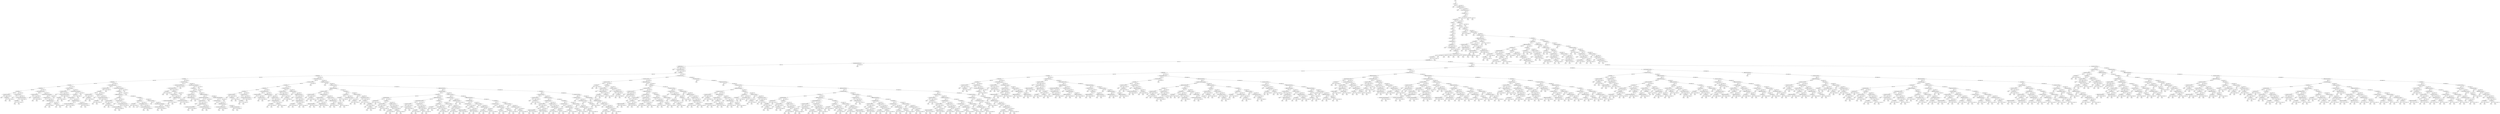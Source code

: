 digraph TG {
0 [label="main"]
1 [label="sdv_main__0"]
2 [label="Done"]
3 [label="sdv_RunDispatchFunction__0"]
4 [label="Done"]
5 [label="SLIC_CyyCreateOpen_exit__0"]
6 [label="SLIC_ABORT_20_0__1"]
7 [label="CyyClose__13"]
8 [label="SLIC_ABORT_18_0__2"]
9 [label="CyyRead__13"]
10 [label="CyyWrite__3"]
11 [label="CyyFlush__6"]
12 [label="CyyIoControl__7"]
13 [label="CyyCleanup__8"]
14 [label="SLIC_CyyWrite_exit__3"]
15 [label="CyyPowerDispatch__8"]
16 [label="CyyPnpDispatch__12"]
17 [label="Done"]
18 [label="SLIC_ERROR_ROUTINE__0"]
19 [label="Done"]
20 [label="CyyDbgPrintEx__0"]
21 [label="CyyFinishStartDevice__10"]
22 [label="CyyStartDevice__23"]
23 [label="CyyKillPendingIrps__14"]
24 [label="CyyDisableInterfacesResources__7"]
25 [label="CyyKillPendingIrps__10"]
26 [label="Done"]
27 [label="sdv_InterlockedDecrement__0"]
28 [label="Done"]
29 [label="CyyStartRead__1"]
30 [label="CyyDbgPrintEx__1"]
31 [label="CyyStartRead__1"]
32 [label="CyyDbgPrintEx__1"]
33 [label="CyyStartRead__1"]
34 [label="CyyDbgPrintEx__1"]
35 [label="CyyStartRead__1"]
36 [label="CyyCancelCurrentWrite__1"]
37 [label="Done"]
38 [label="CyyDbgPrintEx__1"]
39 [label="Done"]
40 [label="Done"]
41 [label="CyyCancelCurrentWrite__1"]
42 [label="Done"]
43 [label="sdv_IoGetCurrentIrpStackLocation__1"]
44 [label="CyyGetNextIrp__1"]
45 [label="Done"]
46 [label="Done"]
47 [label="Done"]
48 [label="CyyTryToCompleteCurrent#1__1"]
49 [label="CyyCancelCurrentWrite__1"]
50 [label="Done"]
51 [label="CyyCancelCurrentWrite__1"]
52 [label="Done"]
53 [label="Done"]
54 [label="sdv_IoGetCurrentIrpStackLocation__1"]
55 [label="CyyCancelCurrentWrite__1"]
56 [label="Done"]
57 [label="IoReleaseCancelSpinLock__1"]
58 [label="CyyGetNextIrp__1"]
59 [label="Done"]
60 [label="Done"]
61 [label="CyyGetNextIrp__1"]
62 [label="Done"]
63 [label="Done"]
64 [label="Done"]
65 [label="CyyCancelCurrentWrite__1"]
66 [label="CyyCancelCurrentWrite__1"]
67 [label="Done"]
68 [label="sdv_IoGetCurrentIrpStackLocation__1"]
69 [label="CyyGetNextIrp__1"]
70 [label="Done"]
71 [label="Done"]
72 [label="Done"]
73 [label="sdv_IoGetCurrentIrpStackLocation__1"]
74 [label="CyyGetNextIrp__1"]
75 [label="CyyCancelCurrentWrite__1"]
76 [label="Done"]
77 [label="IoReleaseCancelSpinLock__1"]
78 [label="sdv_IoGetCurrentIrpStackLocation__1"]
79 [label="Done"]
80 [label="Done"]
81 [label="sdv_IoGetCurrentIrpStackLocation__1"]
82 [label="Done"]
83 [label="Done"]
84 [label="Done"]
85 [label="Done"]
86 [label="CyyTryToCompleteCurrent#1__1"]
87 [label="CyyCancelCurrentWrite__1"]
88 [label="CyyStartRead__1"]
89 [label="CyyCancelCurrentWrite__1"]
90 [label="Done"]
91 [label="CyyDbgPrintEx__1"]
92 [label="Done"]
93 [label="Done"]
94 [label="CyyCancelCurrentWrite__1"]
95 [label="Done"]
96 [label="sdv_IoGetCurrentIrpStackLocation__1"]
97 [label="CyyGetNextIrp__1"]
98 [label="Done"]
99 [label="Done"]
100 [label="Done"]
101 [label="Done"]
102 [label="sdv_IoGetCurrentIrpStackLocation__1"]
103 [label="CyyGetNextIrp__1"]
104 [label="IoReleaseCancelSpinLock__1"]
105 [label="CyyStartRead__1"]
106 [label="CyyCancelCurrentWrite__1"]
107 [label="Done"]
108 [label="CyyDbgPrintEx__1"]
109 [label="Done"]
110 [label="Done"]
111 [label="CyyCancelCurrentWrite__1"]
112 [label="Done"]
113 [label="sdv_IoGetCurrentIrpStackLocation__1"]
114 [label="sdv_IoGetCurrentIrpStackLocation__1"]
115 [label="Done"]
116 [label="Done"]
117 [label="Done"]
118 [label="CyyStartRead__1"]
119 [label="CyyGetNextWrite__1"]
120 [label="CyyStartRead__1"]
121 [label="Done"]
122 [label="Done"]
123 [label="CyyTryToCompleteCurrent#1__1"]
124 [label="Done"]
125 [label="sdv_IoGetCurrentIrpStackLocation__1"]
126 [label="Done"]
127 [label="Done"]
128 [label="CyyCancelCurrentWrite__1"]
129 [label="Done"]
130 [label="sdv_IoGetCurrentIrpStackLocation__1"]
131 [label="sdv_IoGetCurrentIrpStackLocation__1"]
132 [label="Done"]
133 [label="Done"]
134 [label="Done"]
135 [label="Done"]
136 [label="Done"]
137 [label="CyyCancelCurrentWrite__1"]
138 [label="sdv_IoGetCurrentIrpStackLocation__1"]
139 [label="CyyTryToCompleteCurrent#1__1"]
140 [label="CyyStartRead__1"]
141 [label="Done"]
142 [label="Done"]
143 [label="CyyGetNextIrp__1"]
144 [label="CyyCancelCurrentWrite__1"]
145 [label="Done"]
146 [label="IoReleaseCancelSpinLock__1"]
147 [label="sdv_IoGetCurrentIrpStackLocation__1"]
148 [label="Done"]
149 [label="Done"]
150 [label="sdv_IoGetCurrentIrpStackLocation__1"]
151 [label="Done"]
152 [label="Done"]
153 [label="Done"]
154 [label="Done"]
155 [label="sdv_IoGetCurrentIrpStackLocation__1"]
156 [label="CyyGetNextIrp__1"]
157 [label="CyyCancelCurrentWrite__1"]
158 [label="CyyCancelCurrentWrite__1"]
159 [label="Done"]
160 [label="IoReleaseCancelSpinLock__1"]
161 [label="Done"]
162 [label="Done"]
163 [label="IoReleaseCancelSpinLock__1"]
164 [label="sdv_IoGetCurrentIrpStackLocation__1"]
165 [label="CyyCancelCurrentWrite__1"]
166 [label="Done"]
167 [label="IoReleaseCancelSpinLock__1"]
168 [label="sdv_IoGetCurrentIrpStackLocation__1"]
169 [label="Done"]
170 [label="Done"]
171 [label="sdv_IoGetCurrentIrpStackLocation__1"]
172 [label="Done"]
173 [label="Done"]
174 [label="Done"]
175 [label="sdv_IoGetCurrentIrpStackLocation__1"]
176 [label="CyyCancelCurrentWrite__1"]
177 [label="Done"]
178 [label="IoReleaseCancelSpinLock__1"]
179 [label="sdv_IoGetCurrentIrpStackLocation__1"]
180 [label="Done"]
181 [label="Done"]
182 [label="sdv_IoGetCurrentIrpStackLocation__1"]
183 [label="Done"]
184 [label="Done"]
185 [label="Done"]
186 [label="Done"]
187 [label="Done"]
188 [label="CyyTryToCompleteCurrent#1__1"]
189 [label="CyyCancelCurrentWrite__1"]
190 [label="CyyStartRead__1"]
191 [label="CyyDbgPrintEx__1"]
192 [label="CyyStartRead__1"]
193 [label="CyyCancelCurrentWrite__1"]
194 [label="Done"]
195 [label="CyyDbgPrintEx__1"]
196 [label="Done"]
197 [label="Done"]
198 [label="CyyCancelCurrentWrite__1"]
199 [label="Done"]
200 [label="sdv_IoGetCurrentIrpStackLocation__1"]
201 [label="CyyGetNextIrp__1"]
202 [label="Done"]
203 [label="Done"]
204 [label="Done"]
205 [label="CyyTryToCompleteCurrent#1__1"]
206 [label="CyyCancelCurrentWrite__1"]
207 [label="Done"]
208 [label="CyyCancelCurrentWrite__1"]
209 [label="Done"]
210 [label="Done"]
211 [label="IoReleaseCancelSpinLock__0"]
212 [label="Done"]
213 [label="CyyCancelCurrentWrite__1"]
214 [label="Done"]
215 [label="IoReleaseCancelSpinLock__1"]
216 [label="CyyStartRead__0"]
217 [label="Done"]
218 [label="Done"]
219 [label="CyyStartRead__0"]
220 [label="Done"]
221 [label="Done"]
222 [label="CyyCancelCurrentWrite__1"]
223 [label="CyyCancelCurrentWrite__1"]
224 [label="Done"]
225 [label="CyyTryToCompleteCurrent#1__0"]
226 [label="Done"]
227 [label="CyyStartRead__0"]
228 [label="Done"]
229 [label="Done"]
230 [label="CyyGetNextIrpLocked__0"]
231 [label="Done"]
232 [label="IoReleaseCancelSpinLock__0"]
233 [label="Done"]
234 [label="CyyCancelCurrentWrite__1"]
235 [label="Done"]
236 [label="IoReleaseCancelSpinLock__1"]
237 [label="CyyStartRead__0"]
238 [label="Done"]
239 [label="Done"]
240 [label="CyyStartRead__0"]
241 [label="Done"]
242 [label="Done"]
243 [label="Done"]
244 [label="IoReleaseCancelSpinLock__0"]
245 [label="Done"]
246 [label="CyyCancelCurrentWrite__1"]
247 [label="IoReleaseCancelSpinLock__1"]
248 [label="CyyCancelCurrentWrite__1"]
249 [label="CyyCancelCurrentWrite__1"]
250 [label="Done"]
251 [label="CyyStartRead__0"]
252 [label="Done"]
253 [label="Done"]
254 [label="IoReleaseCancelSpinLock__0"]
255 [label="CyyCancelCurrentWrite__1"]
256 [label="Done"]
257 [label="CyyGetNextIrp__3"]
258 [label="IoReleaseCancelSpinLock__1"]
259 [label="Done"]
260 [label="Done"]
261 [label="IoReleaseCancelSpinLock__1"]
262 [label="Done"]
263 [label="Done"]
264 [label="CyyCancelCurrentWrite__1"]
265 [label="Done"]
266 [label="IoReleaseCancelSpinLock__1"]
267 [label="CyyStartRead__0"]
268 [label="Done"]
269 [label="Done"]
270 [label="CyyStartRead__0"]
271 [label="Done"]
272 [label="Done"]
273 [label="CyyStartRead__1"]
274 [label="CyyGetNextWrite__1"]
275 [label="CyyStartRead__1"]
276 [label="Done"]
277 [label="Done"]
278 [label="CyyTryToCompleteCurrent#1__1"]
279 [label="Done"]
280 [label="CyyStartRead__0"]
281 [label="Done"]
282 [label="Done"]
283 [label="CyyCancelCurrentWrite__1"]
284 [label="Done"]
285 [label="CyyTryToCompleteCurrent#1__0"]
286 [label="Done"]
287 [label="CyyStartRead__0"]
288 [label="Done"]
289 [label="Done"]
290 [label="IoReleaseCancelSpinLock__1"]
291 [label="CyyGetNextIrpLocked__0"]
292 [label="CyyGetNextIrp__1"]
293 [label="CyyGetNextImmediate__1"]
294 [label="CyyGetNextWrite__4"]
295 [label="CyyIRPEpilogue__2"]
296 [label="Done"]
297 [label="CyyStartRead__1"]
298 [label="Done"]
299 [label="Done"]
300 [label="Done"]
301 [label="CyyStartRead__1"]
302 [label="CyyCancelCurrentWrite__1"]
303 [label="Done"]
304 [label="CyyGetNextWrite__1"]
305 [label="Done"]
306 [label="Done"]
307 [label="CyyCancelCurrentWrite__1"]
308 [label="Done"]
309 [label="IoReleaseCancelSpinLock__1"]
310 [label="CyyStartRead__0"]
311 [label="Done"]
312 [label="Done"]
313 [label="CyyStartRead__0"]
314 [label="Done"]
315 [label="Done"]
316 [label="IoReleaseCancelSpinLock__1"]
317 [label="CyyTryToCompleteCurrent#1__1"]
318 [label="CyyCancelCurrentWrite__1"]
319 [label="Done"]
320 [label="CyyCancelCurrentWrite__1"]
321 [label="Done"]
322 [label="Done"]
323 [label="CyyCancelCurrentWrite__1"]
324 [label="Done"]
325 [label="IoReleaseCancelSpinLock__1"]
326 [label="CyyStartRead__0"]
327 [label="Done"]
328 [label="Done"]
329 [label="CyyStartRead__0"]
330 [label="Done"]
331 [label="Done"]
332 [label="CyyStartRead__1"]
333 [label="CyyGetNextWrite__1"]
334 [label="CyyStartRead__1"]
335 [label="Done"]
336 [label="Done"]
337 [label="CyyTryToCompleteCurrent#1__1"]
338 [label="Done"]
339 [label="CyyStartRead__0"]
340 [label="Done"]
341 [label="Done"]
342 [label="CyyCancelCurrentWrite__1"]
343 [label="Done"]
344 [label="CyyTryToCompleteCurrent#1__0"]
345 [label="Done"]
346 [label="CyyStartRead__0"]
347 [label="Done"]
348 [label="Done"]
349 [label="CyyCancelCurrentWrite__1"]
350 [label="CyyCancelCurrentWrite__1"]
351 [label="Done"]
352 [label="IoReleaseCancelSpinLock__1"]
353 [label="Done"]
354 [label="Done"]
355 [label="IoReleaseCancelSpinLock__1"]
356 [label="CyyGetNextIrpLocked__0"]
357 [label="CyyCancelCurrentWrite__1"]
358 [label="Done"]
359 [label="CyyGetNextIrp__3"]
360 [label="IoReleaseCancelSpinLock__1"]
361 [label="Done"]
362 [label="Done"]
363 [label="IoReleaseCancelSpinLock__1"]
364 [label="Done"]
365 [label="Done"]
366 [label="CyyCancelCurrentWrite__1"]
367 [label="Done"]
368 [label="IoReleaseCancelSpinLock__1"]
369 [label="CyyStartRead__0"]
370 [label="Done"]
371 [label="Done"]
372 [label="CyyStartRead__0"]
373 [label="Done"]
374 [label="Done"]
375 [label="CyyStartRead__0"]
376 [label="CyyCancelCurrentWrite__1"]
377 [label="Done"]
378 [label="IoReleaseCancelSpinLock__1"]
379 [label="CyyStartRead__0"]
380 [label="Done"]
381 [label="Done"]
382 [label="CyyStartRead__0"]
383 [label="Done"]
384 [label="Done"]
385 [label="CyyCancelCurrentWrite__1"]
386 [label="Done"]
387 [label="CyyTryToCompleteCurrent#1__0"]
388 [label="Done"]
389 [label="CyyStartRead__0"]
390 [label="Done"]
391 [label="Done"]
392 [label="CyyStartRead__0"]
393 [label="CyyCancelCurrentWrite__1"]
394 [label="CyyCancelCurrentWrite__1"]
395 [label="Done"]
396 [label="CyyGetNextWrite__1"]
397 [label="Done"]
398 [label="Done"]
399 [label="IoReleaseCancelSpinLock__1"]
400 [label="CyyGetNextIrpLocked__0"]
401 [label="CyyCancelCurrentWrite__1"]
402 [label="Done"]
403 [label="CyyGetNextIrp__3"]
404 [label="IoReleaseCancelSpinLock__1"]
405 [label="Done"]
406 [label="Done"]
407 [label="IoReleaseCancelSpinLock__1"]
408 [label="Done"]
409 [label="Done"]
410 [label="CyyCancelCurrentWrite__1"]
411 [label="Done"]
412 [label="IoReleaseCancelSpinLock__1"]
413 [label="CyyStartRead__0"]
414 [label="Done"]
415 [label="Done"]
416 [label="CyyStartRead__0"]
417 [label="Done"]
418 [label="Done"]
419 [label="CyyStartRead__0"]
420 [label="CyyCancelCurrentWrite__1"]
421 [label="Done"]
422 [label="IoReleaseCancelSpinLock__1"]
423 [label="CyyStartRead__0"]
424 [label="Done"]
425 [label="Done"]
426 [label="CyyStartRead__0"]
427 [label="Done"]
428 [label="Done"]
429 [label="CyyCancelCurrentWrite__1"]
430 [label="Done"]
431 [label="CyyTryToCompleteCurrent#1__0"]
432 [label="Done"]
433 [label="CyyStartRead__0"]
434 [label="Done"]
435 [label="Done"]
436 [label="CyyCancelCurrentWrite__1"]
437 [label="CyyCancelCurrentWrite__1"]
438 [label="Done"]
439 [label="CyyTryToCompleteCurrent#1__0"]
440 [label="Done"]
441 [label="CyyStartRead__0"]
442 [label="Done"]
443 [label="Done"]
444 [label="CyyGetNextIrpLocked__0"]
445 [label="Done"]
446 [label="IoReleaseCancelSpinLock__0"]
447 [label="Done"]
448 [label="CyyCancelCurrentWrite__1"]
449 [label="Done"]
450 [label="IoReleaseCancelSpinLock__1"]
451 [label="CyyStartRead__0"]
452 [label="Done"]
453 [label="Done"]
454 [label="CyyStartRead__0"]
455 [label="Done"]
456 [label="Done"]
457 [label="CyyCancelCurrentWrite__1"]
458 [label="CyyCancelCurrentWrite__1"]
459 [label="CyyCancelCurrentWrite__1"]
460 [label="CyyStartRead__1"]
461 [label="Done"]
462 [label="Done"]
463 [label="CyyStartRead__0"]
464 [label="CyyCancelCurrentWrite__1"]
465 [label="Done"]
466 [label="IoReleaseCancelSpinLock__1"]
467 [label="CyyStartRead__0"]
468 [label="Done"]
469 [label="Done"]
470 [label="CyyStartRead__0"]
471 [label="Done"]
472 [label="Done"]
473 [label="CyyCancelCurrentWrite__1"]
474 [label="Done"]
475 [label="CyyTryToCompleteCurrent#1__0"]
476 [label="Done"]
477 [label="CyyStartRead__0"]
478 [label="Done"]
479 [label="Done"]
480 [label="IoReleaseCancelSpinLock__0"]
481 [label="Done"]
482 [label="CyyStartRead__0"]
483 [label="CyyCancelCurrentWrite__1"]
484 [label="CyyCancelCurrentWrite__1"]
485 [label="Done"]
486 [label="IoReleaseCancelSpinLock__1"]
487 [label="Done"]
488 [label="Done"]
489 [label="IoReleaseCancelSpinLock__1"]
490 [label="CyyGetNextIrpLocked__0"]
491 [label="CyyCancelCurrentWrite__1"]
492 [label="Done"]
493 [label="CyyGetNextIrp__3"]
494 [label="IoReleaseCancelSpinLock__1"]
495 [label="Done"]
496 [label="Done"]
497 [label="IoReleaseCancelSpinLock__1"]
498 [label="Done"]
499 [label="Done"]
500 [label="CyyCancelCurrentWrite__1"]
501 [label="Done"]
502 [label="IoReleaseCancelSpinLock__1"]
503 [label="CyyStartRead__0"]
504 [label="Done"]
505 [label="Done"]
506 [label="CyyStartRead__0"]
507 [label="Done"]
508 [label="Done"]
509 [label="CyyStartRead__0"]
510 [label="CyyCancelCurrentWrite__1"]
511 [label="Done"]
512 [label="IoReleaseCancelSpinLock__1"]
513 [label="CyyStartRead__0"]
514 [label="Done"]
515 [label="Done"]
516 [label="CyyStartRead__0"]
517 [label="Done"]
518 [label="Done"]
519 [label="CyyCancelCurrentWrite__1"]
520 [label="Done"]
521 [label="CyyTryToCompleteCurrent#1__0"]
522 [label="Done"]
523 [label="CyyStartRead__0"]
524 [label="Done"]
525 [label="Done"]
526 [label="CyyCancelCurrentWrite__1"]
527 [label="CyyCancelCurrentWrite__1"]
528 [label="Done"]
529 [label="CyyTryToCompleteCurrent#1__0"]
530 [label="Done"]
531 [label="CyyStartRead__0"]
532 [label="Done"]
533 [label="Done"]
534 [label="CyyGetNextIrpLocked__0"]
535 [label="Done"]
536 [label="IoReleaseCancelSpinLock__0"]
537 [label="Done"]
538 [label="CyyCancelCurrentWrite__1"]
539 [label="Done"]
540 [label="IoReleaseCancelSpinLock__1"]
541 [label="CyyStartRead__0"]
542 [label="Done"]
543 [label="Done"]
544 [label="CyyStartRead__0"]
545 [label="Done"]
546 [label="Done"]
547 [label="CyyGetNextIrpLocked__0"]
548 [label="Done"]
549 [label="IoReleaseCancelSpinLock__0"]
550 [label="Done"]
551 [label="CyyCancelCurrentWrite__1"]
552 [label="IoReleaseCancelSpinLock__1"]
553 [label="CyyCancelCurrentWrite__1"]
554 [label="CyyCancelCurrentWrite__1"]
555 [label="Done"]
556 [label="CyyStartRead__0"]
557 [label="Done"]
558 [label="Done"]
559 [label="IoReleaseCancelSpinLock__0"]
560 [label="CyyCancelCurrentWrite__1"]
561 [label="Done"]
562 [label="CyyGetNextIrp__3"]
563 [label="IoReleaseCancelSpinLock__1"]
564 [label="Done"]
565 [label="Done"]
566 [label="IoReleaseCancelSpinLock__1"]
567 [label="Done"]
568 [label="Done"]
569 [label="CyyCancelCurrentWrite__1"]
570 [label="Done"]
571 [label="IoReleaseCancelSpinLock__1"]
572 [label="CyyStartRead__0"]
573 [label="Done"]
574 [label="Done"]
575 [label="CyyStartRead__0"]
576 [label="Done"]
577 [label="Done"]
578 [label="CyyStartRead__1"]
579 [label="CyyGetNextWrite__1"]
580 [label="CyyStartRead__1"]
581 [label="Done"]
582 [label="Done"]
583 [label="CyyTryToCompleteCurrent#1__1"]
584 [label="Done"]
585 [label="CyyStartRead__0"]
586 [label="Done"]
587 [label="Done"]
588 [label="CyyCancelCurrentWrite__1"]
589 [label="Done"]
590 [label="CyyTryToCompleteCurrent#1__0"]
591 [label="Done"]
592 [label="CyyStartRead__0"]
593 [label="Done"]
594 [label="Done"]
595 [label="IoReleaseCancelSpinLock__1"]
596 [label="CyyGetNextIrpLocked__0"]
597 [label="CyyGetNextIrp__1"]
598 [label="CyyGetNextImmediate__1"]
599 [label="CyyGetNextWrite__4"]
600 [label="CyyIRPEpilogue__2"]
601 [label="Done"]
602 [label="CyyStartRead__1"]
603 [label="Done"]
604 [label="Done"]
605 [label="Done"]
606 [label="CyyStartRead__1"]
607 [label="CyyCancelCurrentWrite__1"]
608 [label="Done"]
609 [label="CyyGetNextWrite__1"]
610 [label="Done"]
611 [label="Done"]
612 [label="CyyCancelCurrentWrite__1"]
613 [label="Done"]
614 [label="IoReleaseCancelSpinLock__1"]
615 [label="CyyStartRead__0"]
616 [label="Done"]
617 [label="Done"]
618 [label="CyyStartRead__0"]
619 [label="Done"]
620 [label="Done"]
621 [label="IoReleaseCancelSpinLock__1"]
622 [label="CyyTryToCompleteCurrent#1__1"]
623 [label="CyyCancelCurrentWrite__1"]
624 [label="Done"]
625 [label="CyyCancelCurrentWrite__1"]
626 [label="Done"]
627 [label="Done"]
628 [label="CyyCancelCurrentWrite__1"]
629 [label="Done"]
630 [label="IoReleaseCancelSpinLock__1"]
631 [label="CyyStartRead__0"]
632 [label="Done"]
633 [label="Done"]
634 [label="CyyStartRead__0"]
635 [label="Done"]
636 [label="Done"]
637 [label="CyyStartRead__1"]
638 [label="CyyGetNextWrite__1"]
639 [label="CyyStartRead__1"]
640 [label="Done"]
641 [label="Done"]
642 [label="CyyTryToCompleteCurrent#1__1"]
643 [label="Done"]
644 [label="CyyStartRead__0"]
645 [label="Done"]
646 [label="Done"]
647 [label="CyyCancelCurrentWrite__1"]
648 [label="Done"]
649 [label="CyyTryToCompleteCurrent#1__0"]
650 [label="Done"]
651 [label="CyyStartRead__0"]
652 [label="Done"]
653 [label="Done"]
654 [label="CyyCancelCurrentWrite__1"]
655 [label="CyyCancelCurrentWrite__1"]
656 [label="Done"]
657 [label="IoReleaseCancelSpinLock__1"]
658 [label="Done"]
659 [label="Done"]
660 [label="IoReleaseCancelSpinLock__1"]
661 [label="CyyGetNextIrpLocked__0"]
662 [label="CyyCancelCurrentWrite__1"]
663 [label="Done"]
664 [label="CyyGetNextIrp__3"]
665 [label="IoReleaseCancelSpinLock__1"]
666 [label="Done"]
667 [label="Done"]
668 [label="IoReleaseCancelSpinLock__1"]
669 [label="Done"]
670 [label="Done"]
671 [label="CyyCancelCurrentWrite__1"]
672 [label="Done"]
673 [label="IoReleaseCancelSpinLock__1"]
674 [label="CyyStartRead__0"]
675 [label="Done"]
676 [label="Done"]
677 [label="CyyStartRead__0"]
678 [label="Done"]
679 [label="Done"]
680 [label="CyyStartRead__0"]
681 [label="CyyCancelCurrentWrite__1"]
682 [label="Done"]
683 [label="IoReleaseCancelSpinLock__1"]
684 [label="CyyStartRead__0"]
685 [label="Done"]
686 [label="Done"]
687 [label="CyyStartRead__0"]
688 [label="Done"]
689 [label="Done"]
690 [label="CyyCancelCurrentWrite__1"]
691 [label="Done"]
692 [label="CyyTryToCompleteCurrent#1__0"]
693 [label="Done"]
694 [label="CyyStartRead__0"]
695 [label="Done"]
696 [label="Done"]
697 [label="CyyStartRead__0"]
698 [label="CyyCancelCurrentWrite__1"]
699 [label="CyyCancelCurrentWrite__1"]
700 [label="Done"]
701 [label="CyyGetNextWrite__1"]
702 [label="Done"]
703 [label="Done"]
704 [label="IoReleaseCancelSpinLock__1"]
705 [label="CyyGetNextIrpLocked__0"]
706 [label="CyyCancelCurrentWrite__1"]
707 [label="Done"]
708 [label="CyyGetNextIrp__3"]
709 [label="IoReleaseCancelSpinLock__1"]
710 [label="Done"]
711 [label="Done"]
712 [label="IoReleaseCancelSpinLock__1"]
713 [label="Done"]
714 [label="Done"]
715 [label="CyyCancelCurrentWrite__1"]
716 [label="Done"]
717 [label="IoReleaseCancelSpinLock__1"]
718 [label="CyyStartRead__0"]
719 [label="Done"]
720 [label="Done"]
721 [label="CyyStartRead__0"]
722 [label="Done"]
723 [label="Done"]
724 [label="CyyStartRead__0"]
725 [label="CyyCancelCurrentWrite__1"]
726 [label="Done"]
727 [label="IoReleaseCancelSpinLock__1"]
728 [label="CyyStartRead__0"]
729 [label="Done"]
730 [label="Done"]
731 [label="CyyStartRead__0"]
732 [label="Done"]
733 [label="Done"]
734 [label="CyyCancelCurrentWrite__1"]
735 [label="Done"]
736 [label="CyyTryToCompleteCurrent#1__0"]
737 [label="Done"]
738 [label="CyyStartRead__0"]
739 [label="Done"]
740 [label="Done"]
741 [label="CyyCancelCurrentWrite__1"]
742 [label="CyyCancelCurrentWrite__1"]
743 [label="Done"]
744 [label="CyyTryToCompleteCurrent#1__0"]
745 [label="Done"]
746 [label="CyyStartRead__0"]
747 [label="Done"]
748 [label="Done"]
749 [label="CyyGetNextIrpLocked__0"]
750 [label="Done"]
751 [label="IoReleaseCancelSpinLock__0"]
752 [label="Done"]
753 [label="CyyCancelCurrentWrite__1"]
754 [label="Done"]
755 [label="IoReleaseCancelSpinLock__1"]
756 [label="CyyStartRead__0"]
757 [label="Done"]
758 [label="Done"]
759 [label="CyyStartRead__0"]
760 [label="Done"]
761 [label="Done"]
762 [label="Done"]
763 [label="CyyStartRead__1"]
764 [label="CyyGetNextWrite__1"]
765 [label="CyyStartRead__1"]
766 [label="CyyDbgPrintEx__1"]
767 [label="CyyStartRead__1"]
768 [label="CyyDbgPrintEx__1"]
769 [label="CyyStartRead__1"]
770 [label="CyyCancelCurrentWrite__1"]
771 [label="Done"]
772 [label="CyyDbgPrintEx__1"]
773 [label="Done"]
774 [label="Done"]
775 [label="CyyCancelCurrentWrite__1"]
776 [label="Done"]
777 [label="sdv_IoGetCurrentIrpStackLocation__1"]
778 [label="CyyGetNextIrp__1"]
779 [label="Done"]
780 [label="Done"]
781 [label="Done"]
782 [label="CyyTryToCompleteCurrent#1__1"]
783 [label="CyyCancelCurrentWrite__1"]
784 [label="Done"]
785 [label="CyyCancelCurrentWrite__1"]
786 [label="Done"]
787 [label="Done"]
788 [label="CyyTryToCompleteCurrent#1__1"]
789 [label="CyyCancelCurrentWrite__1"]
790 [label="Done"]
791 [label="IoReleaseCancelSpinLock__1"]
792 [label="IoReleaseCancelSpinLock__1"]
793 [label="Done"]
794 [label="Done"]
795 [label="IoReleaseCancelSpinLock__1"]
796 [label="Done"]
797 [label="Done"]
798 [label="CyyCancelCurrentWrite__1"]
799 [label="Done"]
800 [label="IoReleaseCancelSpinLock__1"]
801 [label="IoReleaseCancelSpinLock__1"]
802 [label="Done"]
803 [label="Done"]
804 [label="IoReleaseCancelSpinLock__1"]
805 [label="Done"]
806 [label="Done"]
807 [label="CyyCancelCurrentWrite__1"]
808 [label="CyyCancelCurrentWrite__1"]
809 [label="Done"]
810 [label="CyyTryToCompleteCurrent#1__1"]
811 [label="IoReleaseCancelSpinLock__1"]
812 [label="Done"]
813 [label="Done"]
814 [label="IoReleaseCancelSpinLock__1"]
815 [label="Done"]
816 [label="Done"]
817 [label="CyyTryToCompleteCurrent#1__1"]
818 [label="IoReleaseCancelSpinLock__1"]
819 [label="sdv_IoGetCurrentIrpStackLocation__1"]
820 [label="CyyStartRead__1"]
821 [label="CyyStartRead__1"]
822 [label="Done"]
823 [label="Done"]
824 [label="CyyStartRead__1"]
825 [label="Done"]
826 [label="Done"]
827 [label="CyyTryToCompleteCurrent#1__1"]
828 [label="Done"]
829 [label="IoReleaseCancelSpinLock__1"]
830 [label="Done"]
831 [label="Done"]
832 [label="CyyCancelCurrentWrite__1"]
833 [label="Done"]
834 [label="IoReleaseCancelSpinLock__1"]
835 [label="IoReleaseCancelSpinLock__1"]
836 [label="Done"]
837 [label="Done"]
838 [label="IoReleaseCancelSpinLock__1"]
839 [label="Done"]
840 [label="Done"]
841 [label="IoReleaseCancelSpinLock__1"]
842 [label="CyyCancelCurrentWrite__1"]
843 [label="Done"]
844 [label="CyyGetNextIrp__3"]
845 [label="IoReleaseCancelSpinLock__1"]
846 [label="Done"]
847 [label="Done"]
848 [label="IoReleaseCancelSpinLock__1"]
849 [label="Done"]
850 [label="Done"]
851 [label="CyyCancelCurrentWrite__1"]
852 [label="Done"]
853 [label="IoReleaseCancelSpinLock__1"]
854 [label="IoReleaseCancelSpinLock__1"]
855 [label="Done"]
856 [label="Done"]
857 [label="IoReleaseCancelSpinLock__1"]
858 [label="Done"]
859 [label="Done"]
860 [label="CyyTryToCompleteCurrent#1__1"]
861 [label="CyyCancelCurrentWrite__1"]
862 [label="CyyStartRead__1"]
863 [label="CyyCancelCurrentWrite__1"]
864 [label="Done"]
865 [label="CyyDbgPrintEx__1"]
866 [label="Done"]
867 [label="Done"]
868 [label="CyyCancelCurrentWrite__1"]
869 [label="Done"]
870 [label="IoReleaseCancelSpinLock__1"]
871 [label="sdv_IoGetCurrentIrpStackLocation__1"]
872 [label="Done"]
873 [label="Done"]
874 [label="CyyStartRead__0"]
875 [label="Done"]
876 [label="Done"]
877 [label="Done"]
878 [label="IoReleaseCancelSpinLock__1"]
879 [label="sdv_IoGetCurrentIrpStackLocation__1"]
880 [label="IoReleaseCancelSpinLock__1"]
881 [label="CyyStartRead__1"]
882 [label="CyyCancelCurrentWrite__1"]
883 [label="Done"]
884 [label="CyyDbgPrintEx__1"]
885 [label="Done"]
886 [label="Done"]
887 [label="CyyCancelCurrentWrite__1"]
888 [label="Done"]
889 [label="CyyRundownIrpRefs__1"]
890 [label="sdv_IoGetCurrentIrpStackLocation__1"]
891 [label="Done"]
892 [label="Done"]
893 [label="Done"]
894 [label="CyyStartRead__1"]
895 [label="CyyGetNextWrite__1"]
896 [label="CyyStartRead__1"]
897 [label="Done"]
898 [label="Done"]
899 [label="CyyTryToCompleteCurrent#1__1"]
900 [label="Done"]
901 [label="CyyRundownIrpRefs__1"]
902 [label="Done"]
903 [label="Done"]
904 [label="CyyCancelCurrentWrite__1"]
905 [label="Done"]
906 [label="CyyRundownIrpRefs__1"]
907 [label="sdv_IoGetCurrentIrpStackLocation__1"]
908 [label="Done"]
909 [label="Done"]
910 [label="Done"]
911 [label="IoReleaseCancelSpinLock__1"]
912 [label="CyyStartRead__1"]
913 [label="CyyCancelCurrentWrite__1"]
914 [label="Done"]
915 [label="CyyDbgPrintEx__1"]
916 [label="Done"]
917 [label="Done"]
918 [label="CyyCancelCurrentWrite__1"]
919 [label="Done"]
920 [label="CyyTryToCompleteCurrent#1__0"]
921 [label="Done"]
922 [label="CyyStartRead__0"]
923 [label="Done"]
924 [label="Done"]
925 [label="CyyStartRead__1"]
926 [label="CyyGetNextWrite__1"]
927 [label="CyyStartRead__1"]
928 [label="Done"]
929 [label="Done"]
930 [label="CyyTryToCompleteCurrent#1__1"]
931 [label="Done"]
932 [label="CyyStartRead__0"]
933 [label="Done"]
934 [label="Done"]
935 [label="CyyCancelCurrentWrite__1"]
936 [label="Done"]
937 [label="CyyTryToCompleteCurrent#1__0"]
938 [label="Done"]
939 [label="CyyStartRead__0"]
940 [label="Done"]
941 [label="Done"]
942 [label="CyyCancelCurrentWrite__1"]
943 [label="CyyCancelCurrentWrite__1"]
944 [label="Done"]
945 [label="IoReleaseCancelSpinLock__1"]
946 [label="CyyStartRead__0"]
947 [label="Done"]
948 [label="Done"]
949 [label="CyyStartRead__0"]
950 [label="Done"]
951 [label="Done"]
952 [label="IoReleaseCancelSpinLock__1"]
953 [label="IoReleaseCancelSpinLock__0"]
954 [label="CyyCancelCurrentWrite__1"]
955 [label="Done"]
956 [label="CyyGetNextImmediate__4"]
957 [label="Done"]
958 [label="IoReleaseCancelSpinLock__1"]
959 [label="Done"]
960 [label="Done"]
961 [label="CyyCancelCurrentWrite__1"]
962 [label="Done"]
963 [label="IoReleaseCancelSpinLock__1"]
964 [label="CyyStartRead__0"]
965 [label="Done"]
966 [label="Done"]
967 [label="CyyStartRead__0"]
968 [label="Done"]
969 [label="Done"]
970 [label="IoReleaseCancelSpinLock__0"]
971 [label="sdv_IsListEmpty__1"]
972 [label="CyyGetNextIrp__3"]
973 [label="CyyStartRead__1"]
974 [label="Done"]
975 [label="Done"]
976 [label="Done"]
977 [label="Done"]
978 [label="CyyCancelCurrentWrite__1"]
979 [label="Done"]
980 [label="IoReleaseCancelSpinLock__1"]
981 [label="CyyStartRead__0"]
982 [label="Done"]
983 [label="Done"]
984 [label="CyyStartRead__0"]
985 [label="Done"]
986 [label="Done"]
987 [label="CyyCancelCurrentWrite__1"]
988 [label="IoReleaseCancelSpinLock__1"]
989 [label="CyyTryToCompleteCurrent#1__1"]
990 [label="CyyStartRead__1"]
991 [label="Done"]
992 [label="Done"]
993 [label="sdv_IoGetCurrentIrpStackLocation__1"]
994 [label="CyyCancelCurrentWrite__1"]
995 [label="Done"]
996 [label="IoReleaseCancelSpinLock__1"]
997 [label="CyyRundownIrpRefs__1"]
998 [label="Done"]
999 [label="Done"]
1000 [label="CyyRundownIrpRefs__1"]
1001 [label="Done"]
1002 [label="Done"]
1003 [label="CyyCancelCurrentWrite__1"]
1004 [label="Done"]
1005 [label="IoReleaseCancelSpinLock__1"]
1006 [label="CyyStartRead__0"]
1007 [label="Done"]
1008 [label="Done"]
1009 [label="CyyStartRead__0"]
1010 [label="Done"]
1011 [label="Done"]
1012 [label="CyyTryToCompleteCurrent#1__1"]
1013 [label="CyyCancelCurrentWrite__1"]
1014 [label="Done"]
1015 [label="CyyCancelCurrentWrite__1"]
1016 [label="CyyStartRead__0"]
1017 [label="Done"]
1018 [label="Done"]
1019 [label="Done"]
1020 [label="CyyGetNextIrpLocked__0"]
1021 [label="CyyCancelCurrentWrite__1"]
1022 [label="Done"]
1023 [label="CyyGetNextImmediate__2"]
1024 [label="Done"]
1025 [label="IoReleaseCancelSpinLock__1"]
1026 [label="Done"]
1027 [label="Done"]
1028 [label="CyyCancelCurrentWrite__1"]
1029 [label="Done"]
1030 [label="IoReleaseCancelSpinLock__1"]
1031 [label="CyyStartRead__0"]
1032 [label="Done"]
1033 [label="Done"]
1034 [label="CyyStartRead__0"]
1035 [label="Done"]
1036 [label="Done"]
1037 [label="IoReleaseCancelSpinLock__1"]
1038 [label="sdv_IoGetCurrentIrpStackLocation__1"]
1039 [label="CyyCancelCurrentWrite__1"]
1040 [label="CyyCancelCurrentWrite__1"]
1041 [label="Done"]
1042 [label="IoReleaseCancelSpinLock__1"]
1043 [label="Done"]
1044 [label="Done"]
1045 [label="IoReleaseCancelSpinLock__1"]
1046 [label="CyyRundownIrpRefs__1"]
1047 [label="CyyCancelCurrentWrite__1"]
1048 [label="Done"]
1049 [label="IoReleaseCancelSpinLock__1"]
1050 [label="sdv_IoGetCurrentIrpStackLocation__1"]
1051 [label="Done"]
1052 [label="Done"]
1053 [label="sdv_IoGetCurrentIrpStackLocation__1"]
1054 [label="Done"]
1055 [label="Done"]
1056 [label="Done"]
1057 [label="CyyRundownIrpRefs__1"]
1058 [label="CyyCancelCurrentWrite__1"]
1059 [label="Done"]
1060 [label="IoReleaseCancelSpinLock__1"]
1061 [label="sdv_IoGetCurrentIrpStackLocation__1"]
1062 [label="Done"]
1063 [label="Done"]
1064 [label="sdv_IoGetCurrentIrpStackLocation__1"]
1065 [label="Done"]
1066 [label="Done"]
1067 [label="Done"]
1068 [label="CyyCancelCurrentWrite__1"]
1069 [label="CyyCancelCurrentWrite__1"]
1070 [label="Done"]
1071 [label="IoReleaseCancelSpinLock__1"]
1072 [label="Done"]
1073 [label="Done"]
1074 [label="IoReleaseCancelSpinLock__1"]
1075 [label="CyyGetNextIrpLocked__0"]
1076 [label="CyyCancelCurrentWrite__1"]
1077 [label="Done"]
1078 [label="CyyGetNextIrp__3"]
1079 [label="IoReleaseCancelSpinLock__1"]
1080 [label="Done"]
1081 [label="Done"]
1082 [label="IoReleaseCancelSpinLock__1"]
1083 [label="Done"]
1084 [label="Done"]
1085 [label="CyyCancelCurrentWrite__1"]
1086 [label="Done"]
1087 [label="IoReleaseCancelSpinLock__1"]
1088 [label="CyyStartRead__0"]
1089 [label="Done"]
1090 [label="Done"]
1091 [label="CyyStartRead__0"]
1092 [label="Done"]
1093 [label="Done"]
1094 [label="CyyStartRead__0"]
1095 [label="CyyCancelCurrentWrite__1"]
1096 [label="Done"]
1097 [label="IoReleaseCancelSpinLock__1"]
1098 [label="CyyStartRead__0"]
1099 [label="Done"]
1100 [label="Done"]
1101 [label="CyyStartRead__0"]
1102 [label="Done"]
1103 [label="Done"]
1104 [label="CyyCancelCurrentWrite__1"]
1105 [label="Done"]
1106 [label="CyyTryToCompleteCurrent#1__0"]
1107 [label="Done"]
1108 [label="CyyStartRead__0"]
1109 [label="Done"]
1110 [label="Done"]
1111 [label="CyyGetNextIrp__0"]
1112 [label="CyyCancelCurrentWrite__1"]
1113 [label="CyyCancelCurrentWrite__1"]
1114 [label="Done"]
1115 [label="IoReleaseCancelSpinLock__1"]
1116 [label="CyyStartRead__0"]
1117 [label="Done"]
1118 [label="Done"]
1119 [label="CyyStartRead__0"]
1120 [label="Done"]
1121 [label="Done"]
1122 [label="IoReleaseCancelSpinLock__1"]
1123 [label="sdv_InterlockedDecrement__0"]
1124 [label="Done"]
1125 [label="CyyCancelCurrentWrite__1"]
1126 [label="Done"]
1127 [label="IoReleaseCancelSpinLock__1"]
1128 [label="CyyStartRead__0"]
1129 [label="Done"]
1130 [label="Done"]
1131 [label="CyyStartRead__0"]
1132 [label="Done"]
1133 [label="Done"]
1134 [label="sdv_InterlockedDecrement__0"]
1135 [label="Done"]
1136 [label="CyyCancelCurrentWrite__1"]
1137 [label="Done"]
1138 [label="IoReleaseCancelSpinLock__1"]
1139 [label="CyyStartRead__0"]
1140 [label="Done"]
1141 [label="Done"]
1142 [label="CyyStartRead__0"]
1143 [label="Done"]
1144 [label="Done"]
1145 [label="CyyCancelCurrentWrite__1"]
1146 [label="CyyCancelCurrentWrite__1"]
1147 [label="Done"]
1148 [label="IoReleaseCancelSpinLock__1"]
1149 [label="Done"]
1150 [label="Done"]
1151 [label="IoReleaseCancelSpinLock__1"]
1152 [label="CyyGetNextIrpLocked__0"]
1153 [label="CyyCancelCurrentWrite__1"]
1154 [label="Done"]
1155 [label="CyyGetNextIrp__3"]
1156 [label="IoReleaseCancelSpinLock__1"]
1157 [label="Done"]
1158 [label="Done"]
1159 [label="IoReleaseCancelSpinLock__1"]
1160 [label="Done"]
1161 [label="Done"]
1162 [label="CyyCancelCurrentWrite__1"]
1163 [label="Done"]
1164 [label="IoReleaseCancelSpinLock__1"]
1165 [label="CyyStartRead__0"]
1166 [label="Done"]
1167 [label="Done"]
1168 [label="CyyStartRead__0"]
1169 [label="Done"]
1170 [label="Done"]
1171 [label="CyyStartRead__0"]
1172 [label="CyyCancelCurrentWrite__1"]
1173 [label="Done"]
1174 [label="IoReleaseCancelSpinLock__1"]
1175 [label="CyyStartRead__0"]
1176 [label="Done"]
1177 [label="Done"]
1178 [label="CyyStartRead__0"]
1179 [label="Done"]
1180 [label="Done"]
1181 [label="CyyCancelCurrentWrite__1"]
1182 [label="Done"]
1183 [label="CyyTryToCompleteCurrent#1__0"]
1184 [label="Done"]
1185 [label="CyyStartRead__0"]
1186 [label="Done"]
1187 [label="Done"]
1188 [label="CyyTryToCompleteCurrent#1__1"]
1189 [label="CyyCancelCurrentWrite__1"]
1190 [label="CyyStartRead__1"]
1191 [label="CyyCancelCurrentWrite__1"]
1192 [label="Done"]
1193 [label="CyyDbgPrintEx__1"]
1194 [label="Done"]
1195 [label="Done"]
1196 [label="CyyCancelCurrentWrite__1"]
1197 [label="Done"]
1198 [label="IoReleaseCancelSpinLock__1"]
1199 [label="IoReleaseCancelSpinLock__1"]
1200 [label="Done"]
1201 [label="Done"]
1202 [label="CyyStartRead__0"]
1203 [label="Done"]
1204 [label="Done"]
1205 [label="IoReleaseCancelSpinLock__1"]
1206 [label="IoReleaseCancelSpinLock__1"]
1207 [label="CyyFilterCancelQueued__1"]
1208 [label="CyyCancelWait__1"]
1209 [label="CyyCancelCurrentWrite__1"]
1210 [label="Done"]
1211 [label="CyyIRPEpilogue__1"]
1212 [label="CyyCancelQueued__2"]
1213 [label="Done"]
1214 [label="Done"]
1215 [label="CyyDbgPrintEx__1"]
1216 [label="Done"]
1217 [label="Done"]
1218 [label="CyyCancelCurrentWrite__1"]
1219 [label="Done"]
1220 [label="CyyDbgPrintEx__1"]
1221 [label="sdv_IoGetCurrentIrpStackLocation__1"]
1222 [label="Done"]
1223 [label="Done"]
1224 [label="IoReleaseCancelSpinLock__1"]
1225 [label="Done"]
1226 [label="Done"]
1227 [label="CyyStartRead__1"]
1228 [label="CyyCancelCurrentWrite__1"]
1229 [label="Done"]
1230 [label="CyyDbgPrintEx__1"]
1231 [label="Done"]
1232 [label="Done"]
1233 [label="CyyCancelCurrentWrite__1"]
1234 [label="Done"]
1235 [label="IoReleaseCancelSpinLock__1"]
1236 [label="CyyStartRead__0"]
1237 [label="Done"]
1238 [label="Done"]
1239 [label="CyyStartRead__0"]
1240 [label="Done"]
1241 [label="Done"]
1242 [label="IoReleaseCancelSpinLock__1"]
1243 [label="CyyStartRead__1"]
1244 [label="CyyCancelCurrentWrite__1"]
1245 [label="Done"]
1246 [label="CyyDbgPrintEx__1"]
1247 [label="Done"]
1248 [label="Done"]
1249 [label="CyyCancelCurrentWrite__1"]
1250 [label="Done"]
1251 [label="CyyTryToCompleteCurrent#1__0"]
1252 [label="Done"]
1253 [label="CyyStartRead__0"]
1254 [label="Done"]
1255 [label="Done"]
1256 [label="CyyStartRead__1"]
1257 [label="CyyGetNextWrite__1"]
1258 [label="CyyStartRead__1"]
1259 [label="Done"]
1260 [label="Done"]
1261 [label="CyyTryToCompleteCurrent#1__1"]
1262 [label="Done"]
1263 [label="CyyStartRead__0"]
1264 [label="Done"]
1265 [label="Done"]
1266 [label="CyyCancelCurrentWrite__1"]
1267 [label="Done"]
1268 [label="CyyTryToCompleteCurrent#1__0"]
1269 [label="Done"]
1270 [label="CyyStartRead__0"]
1271 [label="Done"]
1272 [label="Done"]
1273 [label="CyyCancelCurrentWrite__1"]
1274 [label="CyyCancelCurrentWrite__1"]
1275 [label="Done"]
1276 [label="IoReleaseCancelSpinLock__1"]
1277 [label="Done"]
1278 [label="Done"]
1279 [label="IoReleaseCancelSpinLock__1"]
1280 [label="CyyGetNextIrpLocked__0"]
1281 [label="CyyCancelCurrentWrite__1"]
1282 [label="Done"]
1283 [label="CyyGetNextIrp__3"]
1284 [label="IoReleaseCancelSpinLock__1"]
1285 [label="Done"]
1286 [label="Done"]
1287 [label="IoReleaseCancelSpinLock__1"]
1288 [label="Done"]
1289 [label="Done"]
1290 [label="CyyCancelCurrentWrite__1"]
1291 [label="Done"]
1292 [label="IoReleaseCancelSpinLock__1"]
1293 [label="CyyStartRead__0"]
1294 [label="Done"]
1295 [label="Done"]
1296 [label="CyyStartRead__0"]
1297 [label="Done"]
1298 [label="Done"]
1299 [label="CyyStartRead__0"]
1300 [label="CyyCancelCurrentWrite__1"]
1301 [label="Done"]
1302 [label="IoReleaseCancelSpinLock__1"]
1303 [label="CyyStartRead__0"]
1304 [label="Done"]
1305 [label="Done"]
1306 [label="CyyStartRead__0"]
1307 [label="Done"]
1308 [label="Done"]
1309 [label="CyyCancelCurrentWrite__1"]
1310 [label="Done"]
1311 [label="CyyTryToCompleteCurrent#1__0"]
1312 [label="Done"]
1313 [label="CyyStartRead__0"]
1314 [label="Done"]
1315 [label="Done"]
1316 [label="IoReleaseCancelSpinLock__0"]
1317 [label="Done"]
1318 [label="CyyCancelCurrentWrite__1"]
1319 [label="IoReleaseCancelSpinLock__1"]
1320 [label="CyyCancelCurrentWrite__1"]
1321 [label="CyyCancelCurrentWrite__1"]
1322 [label="Done"]
1323 [label="CyyStartRead__0"]
1324 [label="Done"]
1325 [label="Done"]
1326 [label="IoReleaseCancelSpinLock__0"]
1327 [label="CyyCancelCurrentWrite__1"]
1328 [label="Done"]
1329 [label="CyyGetNextIrp__3"]
1330 [label="IoReleaseCancelSpinLock__1"]
1331 [label="Done"]
1332 [label="Done"]
1333 [label="IoReleaseCancelSpinLock__1"]
1334 [label="Done"]
1335 [label="Done"]
1336 [label="CyyCancelCurrentWrite__1"]
1337 [label="Done"]
1338 [label="IoReleaseCancelSpinLock__1"]
1339 [label="CyyStartRead__0"]
1340 [label="Done"]
1341 [label="Done"]
1342 [label="CyyStartRead__0"]
1343 [label="Done"]
1344 [label="Done"]
1345 [label="CyyStartRead__1"]
1346 [label="CyyGetNextWrite__1"]
1347 [label="CyyStartRead__1"]
1348 [label="Done"]
1349 [label="Done"]
1350 [label="CyyTryToCompleteCurrent#1__1"]
1351 [label="Done"]
1352 [label="CyyStartRead__0"]
1353 [label="Done"]
1354 [label="Done"]
1355 [label="CyyCancelCurrentWrite__1"]
1356 [label="Done"]
1357 [label="CyyTryToCompleteCurrent#1__0"]
1358 [label="Done"]
1359 [label="CyyStartRead__0"]
1360 [label="Done"]
1361 [label="Done"]
1362 [label="IoReleaseCancelSpinLock__1"]
1363 [label="CyyGetNextIrpLocked__0"]
1364 [label="CyyGetNextIrp__1"]
1365 [label="CyyGetNextImmediate__1"]
1366 [label="CyyGetNextWrite__4"]
1367 [label="CyyIRPEpilogue__2"]
1368 [label="Done"]
1369 [label="CyyStartRead__1"]
1370 [label="Done"]
1371 [label="Done"]
1372 [label="Done"]
1373 [label="CyyStartRead__1"]
1374 [label="CyyCancelCurrentWrite__1"]
1375 [label="Done"]
1376 [label="CyyGetNextWrite__1"]
1377 [label="Done"]
1378 [label="Done"]
1379 [label="CyyCancelCurrentWrite__1"]
1380 [label="Done"]
1381 [label="IoReleaseCancelSpinLock__1"]
1382 [label="CyyStartRead__0"]
1383 [label="Done"]
1384 [label="Done"]
1385 [label="CyyStartRead__0"]
1386 [label="Done"]
1387 [label="Done"]
1388 [label="IoReleaseCancelSpinLock__1"]
1389 [label="CyyTryToCompleteCurrent#1__1"]
1390 [label="CyyCancelCurrentWrite__1"]
1391 [label="Done"]
1392 [label="CyyCancelCurrentWrite__1"]
1393 [label="Done"]
1394 [label="Done"]
1395 [label="CyyCancelCurrentWrite__1"]
1396 [label="Done"]
1397 [label="IoReleaseCancelSpinLock__1"]
1398 [label="CyyStartRead__0"]
1399 [label="Done"]
1400 [label="Done"]
1401 [label="CyyStartRead__0"]
1402 [label="Done"]
1403 [label="Done"]
1404 [label="CyyStartRead__1"]
1405 [label="CyyGetNextWrite__1"]
1406 [label="CyyStartRead__1"]
1407 [label="Done"]
1408 [label="Done"]
1409 [label="CyyTryToCompleteCurrent#1__1"]
1410 [label="Done"]
1411 [label="CyyStartRead__0"]
1412 [label="Done"]
1413 [label="Done"]
1414 [label="CyyCancelCurrentWrite__1"]
1415 [label="Done"]
1416 [label="CyyTryToCompleteCurrent#1__0"]
1417 [label="Done"]
1418 [label="CyyStartRead__0"]
1419 [label="Done"]
1420 [label="Done"]
1421 [label="CyyCancelCurrentWrite__1"]
1422 [label="CyyCancelCurrentWrite__1"]
1423 [label="Done"]
1424 [label="IoReleaseCancelSpinLock__1"]
1425 [label="Done"]
1426 [label="Done"]
1427 [label="IoReleaseCancelSpinLock__1"]
1428 [label="CyyGetNextIrpLocked__0"]
1429 [label="CyyCancelCurrentWrite__1"]
1430 [label="Done"]
1431 [label="CyyGetNextIrp__3"]
1432 [label="IoReleaseCancelSpinLock__1"]
1433 [label="Done"]
1434 [label="Done"]
1435 [label="IoReleaseCancelSpinLock__1"]
1436 [label="Done"]
1437 [label="Done"]
1438 [label="CyyCancelCurrentWrite__1"]
1439 [label="Done"]
1440 [label="IoReleaseCancelSpinLock__1"]
1441 [label="CyyStartRead__0"]
1442 [label="Done"]
1443 [label="Done"]
1444 [label="CyyStartRead__0"]
1445 [label="Done"]
1446 [label="Done"]
1447 [label="CyyStartRead__0"]
1448 [label="CyyCancelCurrentWrite__1"]
1449 [label="Done"]
1450 [label="IoReleaseCancelSpinLock__1"]
1451 [label="CyyStartRead__0"]
1452 [label="Done"]
1453 [label="Done"]
1454 [label="CyyStartRead__0"]
1455 [label="Done"]
1456 [label="Done"]
1457 [label="CyyCancelCurrentWrite__1"]
1458 [label="Done"]
1459 [label="CyyTryToCompleteCurrent#1__0"]
1460 [label="Done"]
1461 [label="CyyStartRead__0"]
1462 [label="Done"]
1463 [label="Done"]
1464 [label="CyyStartRead__0"]
1465 [label="CyyCancelCurrentWrite__1"]
1466 [label="CyyCancelCurrentWrite__1"]
1467 [label="Done"]
1468 [label="CyyGetNextWrite__1"]
1469 [label="Done"]
1470 [label="Done"]
1471 [label="IoReleaseCancelSpinLock__1"]
1472 [label="CyyGetNextIrpLocked__0"]
1473 [label="CyyCancelCurrentWrite__1"]
1474 [label="Done"]
1475 [label="CyyGetNextIrp__3"]
1476 [label="IoReleaseCancelSpinLock__1"]
1477 [label="Done"]
1478 [label="Done"]
1479 [label="IoReleaseCancelSpinLock__1"]
1480 [label="Done"]
1481 [label="Done"]
1482 [label="CyyCancelCurrentWrite__1"]
1483 [label="Done"]
1484 [label="IoReleaseCancelSpinLock__1"]
1485 [label="CyyStartRead__0"]
1486 [label="Done"]
1487 [label="Done"]
1488 [label="CyyStartRead__0"]
1489 [label="Done"]
1490 [label="Done"]
1491 [label="CyyStartRead__0"]
1492 [label="CyyCancelCurrentWrite__1"]
1493 [label="Done"]
1494 [label="IoReleaseCancelSpinLock__1"]
1495 [label="CyyStartRead__0"]
1496 [label="Done"]
1497 [label="Done"]
1498 [label="CyyStartRead__0"]
1499 [label="Done"]
1500 [label="Done"]
1501 [label="CyyCancelCurrentWrite__1"]
1502 [label="Done"]
1503 [label="CyyTryToCompleteCurrent#1__0"]
1504 [label="Done"]
1505 [label="CyyStartRead__0"]
1506 [label="Done"]
1507 [label="Done"]
1508 [label="CyyCancelCurrentWrite__1"]
1509 [label="CyyCancelCurrentWrite__1"]
1510 [label="Done"]
1511 [label="CyyTryToCompleteCurrent#1__0"]
1512 [label="Done"]
1513 [label="CyyStartRead__0"]
1514 [label="Done"]
1515 [label="Done"]
1516 [label="CyyGetNextIrpLocked__0"]
1517 [label="Done"]
1518 [label="IoReleaseCancelSpinLock__0"]
1519 [label="Done"]
1520 [label="CyyCancelCurrentWrite__1"]
1521 [label="Done"]
1522 [label="IoReleaseCancelSpinLock__1"]
1523 [label="CyyStartRead__0"]
1524 [label="Done"]
1525 [label="Done"]
1526 [label="CyyStartRead__0"]
1527 [label="Done"]
1528 [label="Done"]
1529 [label="CyyCancelCurrentWrite__1"]
1530 [label="CyyCancelCurrentWrite__1"]
1531 [label="CyyCancelCurrentWrite__1"]
1532 [label="CyyStartRead__1"]
1533 [label="Done"]
1534 [label="Done"]
1535 [label="CyyStartRead__0"]
1536 [label="CyyCancelCurrentWrite__1"]
1537 [label="Done"]
1538 [label="IoReleaseCancelSpinLock__1"]
1539 [label="CyyStartRead__0"]
1540 [label="Done"]
1541 [label="Done"]
1542 [label="CyyStartRead__0"]
1543 [label="Done"]
1544 [label="Done"]
1545 [label="CyyCancelCurrentWrite__1"]
1546 [label="Done"]
1547 [label="CyyTryToCompleteCurrent#1__0"]
1548 [label="Done"]
1549 [label="CyyStartRead__0"]
1550 [label="Done"]
1551 [label="Done"]
1552 [label="IoReleaseCancelSpinLock__0"]
1553 [label="Done"]
1554 [label="CyyStartRead__0"]
1555 [label="CyyCancelCurrentWrite__1"]
1556 [label="CyyCancelCurrentWrite__1"]
1557 [label="Done"]
1558 [label="IoReleaseCancelSpinLock__1"]
1559 [label="Done"]
1560 [label="Done"]
1561 [label="IoReleaseCancelSpinLock__1"]
1562 [label="CyyGetNextIrpLocked__0"]
1563 [label="CyyCancelCurrentWrite__1"]
1564 [label="Done"]
1565 [label="CyyGetNextIrp__3"]
1566 [label="IoReleaseCancelSpinLock__1"]
1567 [label="Done"]
1568 [label="Done"]
1569 [label="IoReleaseCancelSpinLock__1"]
1570 [label="Done"]
1571 [label="Done"]
1572 [label="CyyCancelCurrentWrite__1"]
1573 [label="Done"]
1574 [label="IoReleaseCancelSpinLock__1"]
1575 [label="CyyStartRead__0"]
1576 [label="Done"]
1577 [label="Done"]
1578 [label="CyyStartRead__0"]
1579 [label="Done"]
1580 [label="Done"]
1581 [label="CyyStartRead__0"]
1582 [label="CyyCancelCurrentWrite__1"]
1583 [label="Done"]
1584 [label="IoReleaseCancelSpinLock__1"]
1585 [label="CyyStartRead__0"]
1586 [label="Done"]
1587 [label="Done"]
1588 [label="CyyStartRead__0"]
1589 [label="Done"]
1590 [label="Done"]
1591 [label="CyyCancelCurrentWrite__1"]
1592 [label="Done"]
1593 [label="CyyTryToCompleteCurrent#1__0"]
1594 [label="Done"]
1595 [label="CyyStartRead__0"]
1596 [label="Done"]
1597 [label="Done"]
1598 [label="CyyCancelCurrentWrite__1"]
1599 [label="CyyCancelCurrentWrite__1"]
1600 [label="Done"]
1601 [label="CyyTryToCompleteCurrent#1__0"]
1602 [label="Done"]
1603 [label="CyyStartRead__0"]
1604 [label="Done"]
1605 [label="Done"]
1606 [label="CyyGetNextIrpLocked__0"]
1607 [label="Done"]
1608 [label="IoReleaseCancelSpinLock__0"]
1609 [label="Done"]
1610 [label="CyyCancelCurrentWrite__1"]
1611 [label="Done"]
1612 [label="IoReleaseCancelSpinLock__1"]
1613 [label="CyyStartRead__0"]
1614 [label="Done"]
1615 [label="Done"]
1616 [label="CyyStartRead__0"]
1617 [label="Done"]
1618 [label="Done"]
1619 [label="CyyGetNextIrpLocked__0"]
1620 [label="Done"]
1621 [label="IoReleaseCancelSpinLock__0"]
1622 [label="Done"]
1623 [label="CyyCancelCurrentWrite__1"]
1624 [label="IoReleaseCancelSpinLock__1"]
1625 [label="CyyCancelCurrentWrite__1"]
1626 [label="CyyCancelCurrentWrite__1"]
1627 [label="Done"]
1628 [label="CyyStartRead__0"]
1629 [label="Done"]
1630 [label="Done"]
1631 [label="IoReleaseCancelSpinLock__0"]
1632 [label="CyyCancelCurrentWrite__1"]
1633 [label="Done"]
1634 [label="CyyGetNextIrp__3"]
1635 [label="IoReleaseCancelSpinLock__1"]
1636 [label="Done"]
1637 [label="Done"]
1638 [label="IoReleaseCancelSpinLock__1"]
1639 [label="Done"]
1640 [label="Done"]
1641 [label="CyyCancelCurrentWrite__1"]
1642 [label="Done"]
1643 [label="IoReleaseCancelSpinLock__1"]
1644 [label="CyyStartRead__0"]
1645 [label="Done"]
1646 [label="Done"]
1647 [label="CyyStartRead__0"]
1648 [label="Done"]
1649 [label="Done"]
1650 [label="CyyStartRead__1"]
1651 [label="CyyGetNextWrite__1"]
1652 [label="CyyStartRead__1"]
1653 [label="Done"]
1654 [label="Done"]
1655 [label="CyyTryToCompleteCurrent#1__1"]
1656 [label="Done"]
1657 [label="CyyStartRead__0"]
1658 [label="Done"]
1659 [label="Done"]
1660 [label="CyyCancelCurrentWrite__1"]
1661 [label="Done"]
1662 [label="CyyTryToCompleteCurrent#1__0"]
1663 [label="Done"]
1664 [label="CyyStartRead__0"]
1665 [label="Done"]
1666 [label="Done"]
1667 [label="IoReleaseCancelSpinLock__1"]
1668 [label="CyyGetNextIrpLocked__0"]
1669 [label="CyyGetNextIrp__1"]
1670 [label="CyyGetNextImmediate__1"]
1671 [label="CyyGetNextWrite__4"]
1672 [label="CyyIRPEpilogue__2"]
1673 [label="Done"]
1674 [label="CyyStartRead__1"]
1675 [label="Done"]
1676 [label="Done"]
1677 [label="Done"]
1678 [label="CyyStartRead__1"]
1679 [label="CyyCancelCurrentWrite__1"]
1680 [label="Done"]
1681 [label="CyyGetNextWrite__1"]
1682 [label="Done"]
1683 [label="Done"]
1684 [label="CyyCancelCurrentWrite__1"]
1685 [label="Done"]
1686 [label="IoReleaseCancelSpinLock__1"]
1687 [label="CyyStartRead__0"]
1688 [label="Done"]
1689 [label="Done"]
1690 [label="CyyStartRead__0"]
1691 [label="Done"]
1692 [label="Done"]
1693 [label="IoReleaseCancelSpinLock__1"]
1694 [label="CyyTryToCompleteCurrent#1__1"]
1695 [label="CyyCancelCurrentWrite__1"]
1696 [label="Done"]
1697 [label="CyyCancelCurrentWrite__1"]
1698 [label="Done"]
1699 [label="Done"]
1700 [label="CyyCancelCurrentWrite__1"]
1701 [label="Done"]
1702 [label="IoReleaseCancelSpinLock__1"]
1703 [label="CyyStartRead__0"]
1704 [label="Done"]
1705 [label="Done"]
1706 [label="CyyStartRead__0"]
1707 [label="Done"]
1708 [label="Done"]
1709 [label="CyyStartRead__1"]
1710 [label="CyyGetNextWrite__1"]
1711 [label="CyyStartRead__1"]
1712 [label="Done"]
1713 [label="Done"]
1714 [label="CyyTryToCompleteCurrent#1__1"]
1715 [label="Done"]
1716 [label="CyyStartRead__0"]
1717 [label="Done"]
1718 [label="Done"]
1719 [label="CyyCancelCurrentWrite__1"]
1720 [label="Done"]
1721 [label="CyyTryToCompleteCurrent#1__0"]
1722 [label="Done"]
1723 [label="CyyStartRead__0"]
1724 [label="Done"]
1725 [label="Done"]
1726 [label="CyyCancelCurrentWrite__1"]
1727 [label="CyyCancelCurrentWrite__1"]
1728 [label="Done"]
1729 [label="IoReleaseCancelSpinLock__1"]
1730 [label="Done"]
1731 [label="Done"]
1732 [label="IoReleaseCancelSpinLock__1"]
1733 [label="CyyGetNextIrpLocked__0"]
1734 [label="CyyCancelCurrentWrite__1"]
1735 [label="Done"]
1736 [label="CyyGetNextIrp__3"]
1737 [label="IoReleaseCancelSpinLock__1"]
1738 [label="Done"]
1739 [label="Done"]
1740 [label="IoReleaseCancelSpinLock__1"]
1741 [label="Done"]
1742 [label="Done"]
1743 [label="CyyCancelCurrentWrite__1"]
1744 [label="Done"]
1745 [label="IoReleaseCancelSpinLock__1"]
1746 [label="CyyStartRead__0"]
1747 [label="Done"]
1748 [label="Done"]
1749 [label="CyyStartRead__0"]
1750 [label="Done"]
1751 [label="Done"]
1752 [label="CyyStartRead__0"]
1753 [label="CyyCancelCurrentWrite__1"]
1754 [label="Done"]
1755 [label="IoReleaseCancelSpinLock__1"]
1756 [label="CyyStartRead__0"]
1757 [label="Done"]
1758 [label="Done"]
1759 [label="CyyStartRead__0"]
1760 [label="Done"]
1761 [label="Done"]
1762 [label="CyyCancelCurrentWrite__1"]
1763 [label="Done"]
1764 [label="CyyTryToCompleteCurrent#1__0"]
1765 [label="Done"]
1766 [label="CyyStartRead__0"]
1767 [label="Done"]
1768 [label="Done"]
1769 [label="CyyStartRead__0"]
1770 [label="CyyCancelCurrentWrite__1"]
1771 [label="CyyCancelCurrentWrite__1"]
1772 [label="Done"]
1773 [label="CyyGetNextWrite__1"]
1774 [label="Done"]
1775 [label="Done"]
1776 [label="IoReleaseCancelSpinLock__1"]
1777 [label="CyyGetNextIrpLocked__0"]
1778 [label="CyyCancelCurrentWrite__1"]
1779 [label="Done"]
1780 [label="CyyGetNextIrp__3"]
1781 [label="IoReleaseCancelSpinLock__1"]
1782 [label="Done"]
1783 [label="Done"]
1784 [label="IoReleaseCancelSpinLock__1"]
1785 [label="Done"]
1786 [label="Done"]
1787 [label="CyyCancelCurrentWrite__1"]
1788 [label="Done"]
1789 [label="IoReleaseCancelSpinLock__1"]
1790 [label="CyyStartRead__0"]
1791 [label="Done"]
1792 [label="Done"]
1793 [label="CyyStartRead__0"]
1794 [label="Done"]
1795 [label="Done"]
1796 [label="CyyStartRead__0"]
1797 [label="CyyCancelCurrentWrite__1"]
1798 [label="Done"]
1799 [label="IoReleaseCancelSpinLock__1"]
1800 [label="CyyStartRead__0"]
1801 [label="Done"]
1802 [label="Done"]
1803 [label="CyyStartRead__0"]
1804 [label="Done"]
1805 [label="Done"]
1806 [label="CyyCancelCurrentWrite__1"]
1807 [label="Done"]
1808 [label="CyyTryToCompleteCurrent#1__0"]
1809 [label="Done"]
1810 [label="CyyStartRead__0"]
1811 [label="Done"]
1812 [label="Done"]
1813 [label="CyyCancelCurrentWrite__1"]
1814 [label="CyyCancelCurrentWrite__1"]
1815 [label="Done"]
1816 [label="CyyTryToCompleteCurrent#1__0"]
1817 [label="Done"]
1818 [label="CyyStartRead__0"]
1819 [label="Done"]
1820 [label="Done"]
1821 [label="CyyGetNextIrpLocked__0"]
1822 [label="Done"]
1823 [label="IoReleaseCancelSpinLock__0"]
1824 [label="Done"]
1825 [label="CyyCancelCurrentWrite__1"]
1826 [label="Done"]
1827 [label="IoReleaseCancelSpinLock__1"]
1828 [label="CyyStartRead__0"]
1829 [label="Done"]
1830 [label="Done"]
1831 [label="CyyStartRead__0"]
1832 [label="Done"]
1833 [label="Done"]
1834 [label="Done"]
1835 [label="Done"]
1836 [label="Done"]
1837 [label="Done"]
1838 [label="Done"]
1839 [label="Done"]
1840 [label="Done"]
1841 [label="Done"]
1842 [label="Done"]
1843 [label="Done"]
1844 [label="CyyIRPEpilogue__2"]
1845 [label="CyyStartOrQueue__3"]
1846 [label="Done"]
1847 [label="CyyGetNextIrp__0"]
1848 [label="CyyStartPurge__3"]
1849 [label="Done"]
1850 [label="Done"]
1851 [label="CyyGetNextIrpLocked__0"]
1852 [label="Done"]
1853 [label="CyyCancelCurrentWrite__1"]
1854 [label="IoReleaseCancelSpinLock__0"]
1855 [label="CyyStartRead__0"]
1856 [label="CyyCancelCurrentWrite__1"]
1857 [label="Done"]
1858 [label="IoReleaseCancelSpinLock__1"]
1859 [label="Done"]
1860 [label="Done"]
1861 [label="CyyCancelCurrentWrite__1"]
1862 [label="Done"]
1863 [label="CyyIRPEpilogue__0"]
1864 [label="IoReleaseCancelSpinLock__0"]
1865 [label="Done"]
1866 [label="Done"]
1867 [label="sdv_InterlockedDecrement__0"]
1868 [label="Done"]
1869 [label="Done"]
1870 [label="CyyStartRead__1"]
1871 [label="Done"]
1872 [label="Done"]
1873 [label="CyyStartRead__0"]
1874 [label="CyyDbgPrintEx__0"]
1875 [label="IoReleaseCancelSpinLock__1"]
1876 [label="CyyGetNextIrp__3"]
1877 [label="CyyGetNextImmediate__1"]
1878 [label="CyyGetNextWrite__4"]
1879 [label="CyyStartRead__1"]
1880 [label="Done"]
1881 [label="Done"]
1882 [label="Done"]
1883 [label="CyyCancelCurrentWrite__1"]
1884 [label="Done"]
1885 [label="CyyStartRead__1"]
1886 [label="CyyGetNextWrite__1"]
1887 [label="Done"]
1888 [label="Done"]
1889 [label="CyyDbgPrintEx__0"]
1890 [label="Done"]
1891 [label="Done"]
1892 [label="CyyStartRead__1"]
1893 [label="CyyStartRead__1"]
1894 [label="Done"]
1895 [label="Done"]
1896 [label="CyyCancelCurrentWrite__1"]
1897 [label="Done"]
1898 [label="CyyGetNextIrpLocked__0"]
1899 [label="Done"]
1900 [label="IoReleaseCancelSpinLock__0"]
1901 [label="Done"]
1902 [label="Done"]
1903 [label="CyyStartRead__1"]
1904 [label="CyyGetNextWrite__1"]
1905 [label="Done"]
1906 [label="Done"]
1907 [label="CyyCancelCurrentWrite__1"]
1908 [label="Done"]
1909 [label="CyyGetNextIrpLocked__0"]
1910 [label="Done"]
1911 [label="IoReleaseCancelSpinLock__0"]
1912 [label="Done"]
1913 [label="Done"]
1914 [label="CyyGetNextIrpLocked__0"]
1915 [label="Done"]
1916 [label="CyyCancelCurrentWrite__1"]
1917 [label="CyyStartRead__1"]
1918 [label="Done"]
1919 [label="Done"]
1920 [label="CyyStartRead__0"]
1921 [label="CyyCancelCurrentWrite__1"]
1922 [label="Done"]
1923 [label="IoReleaseCancelSpinLock__1"]
1924 [label="CyyGetNextIrpLocked__0"]
1925 [label="Done"]
1926 [label="Done"]
1927 [label="CyyStartRead__0"]
1928 [label="Done"]
1929 [label="Done"]
1930 [label="CyyCancelCurrentWrite__1"]
1931 [label="Done"]
1932 [label="CyyGetNextIrpLocked__0"]
1933 [label="Done"]
1934 [label="IoReleaseCancelSpinLock__0"]
1935 [label="Done"]
1936 [label="Done"]
1937 [label="CyyDbgPrintEx__0"]
1938 [label="Done"]
1939 [label="CyyGetNextIrpLocked__0"]
1940 [label="Done"]
1941 [label="CyyCancelCurrentWrite__1"]
1942 [label="CyyStartRead__1"]
1943 [label="Done"]
1944 [label="Done"]
1945 [label="CyyStartRead__0"]
1946 [label="CyyCancelCurrentWrite__1"]
1947 [label="Done"]
1948 [label="IoReleaseCancelSpinLock__1"]
1949 [label="CyyGetNextIrpLocked__0"]
1950 [label="Done"]
1951 [label="Done"]
1952 [label="CyyStartRead__0"]
1953 [label="Done"]
1954 [label="Done"]
1955 [label="CyyCancelCurrentWrite__1"]
1956 [label="Done"]
1957 [label="CyyGetNextIrpLocked__0"]
1958 [label="Done"]
1959 [label="IoReleaseCancelSpinLock__0"]
1960 [label="Done"]
1961 [label="Done"]
1962 [label="Done"]
1963 [label="Done"]
1964 [label="Done"]
1965 [label="Done"]
0 -> 1 [label=" 0.27"]
1 -> 2 [label="BLOCK 0.02"]
1 -> 3 [label="MUST_REACH 0.16"]
3 -> 4 [label="BLOCK 0.03"]
3 -> 5 [label="MUST_REACH 0.14"]
5 -> 6 [label="BLOCK 0.28"]
6 -> 7 [label="BLOCK 0.22"]
7 -> 8 [label="BLOCK 0.11"]
7 -> 1963 [label="MUST_REACH 0.02"]
7 -> 1964 [label="4split.txt 0.00"]
7 -> 1965 [label="3split.txt 0.00"]
8 -> 9 [label="BLOCK 0.20"]
8 -> 1844 [label="MUST_REACH 0.16"]
9 -> 10 [label="BLOCK 0.13"]
10 -> 11 [label="BLOCK 0.22"]
11 -> 12 [label="BLOCK 0.75"]
12 -> 13 [label="BLOCK 0.23"]
13 -> 14 [label="BLOCK 0.14"]
14 -> 15 [label="BLOCK 0.11"]
15 -> 16 [label="BLOCK 0.58"]
16 -> 17 [label="BLOCK 0.03"]
16 -> 18 [label="MUST_REACH 0.28"]
18 -> 19 [label="BLOCK 0.06"]
18 -> 20 [label="MUST_REACH 0.30"]
20 -> 21 [label="BLOCK 0.27"]
21 -> 22 [label="BLOCK 0.36"]
21 -> 1835 [label="MUST_REACH 0.05"]
21 -> 1836 [label="16split.txt 0.00"]
21 -> 1837 [label="13split.txt 0.00"]
21 -> 1838 [label="12split.txt 0.00"]
21 -> 1839 [label="11split.txt 0.00"]
21 -> 1840 [label="10split.txt 0.00"]
21 -> 1841 [label="9split.txt 0.00"]
21 -> 1842 [label="8split.txt 0.00"]
21 -> 1843 [label="7split.txt 0.00"]
22 -> 23 [label="BLOCK 0.34"]
22 -> 1834 [label="MUST_REACH 0.08"]
23 -> 24 [label="BLOCK 0.33"]
23 -> 763 [label="MUST_REACH 0.91"]
24 -> 25 [label="BLOCK 0.33"]
24 -> 762 [label="MUST_REACH 0.08"]
25 -> 26 [label="BLOCK 0.08"]
25 -> 27 [label="MUST_REACH 0.31"]
27 -> 28 [label="BLOCK 0.22"]
27 -> 29 [label="MUST_REACH 0.89"]
29 -> 30 [label="BLOCK 0.39"]
29 -> 457 [label="MUST_REACH 0.47"]
30 -> 31 [label="BLOCK 0.58"]
30 -> 188 [label="MUST_REACH 0.39"]
31 -> 32 [label="BLOCK 0.36"]
31 -> 137 [label="MUST_REACH 0.47"]
32 -> 33 [label="BLOCK 0.63"]
32 -> 86 [label="MUST_REACH 0.44"]
33 -> 34 [label="BLOCK 0.36"]
33 -> 65 [label="MUST_REACH 0.50"]
34 -> 35 [label="BLOCK 0.59"]
34 -> 48 [label="MUST_REACH 0.48"]
35 -> 36 [label="BLOCK 0.39"]
35 -> 41 [label="MUST_REACH 0.56"]
36 -> 37 [label="BLOCK 0.09"]
36 -> 38 [label="MUST_REACH 0.75"]
38 -> 39 [label="BLOCK 0.23"]
38 -> 40 [label="MUST_REACH 0.34"]
41 -> 42 [label="BLOCK 0.16"]
41 -> 43 [label="MUST_REACH 0.42"]
43 -> 44 [label="BLOCK 0.52"]
43 -> 47 [label="MUST_REACH 0.13"]
44 -> 45 [label="BLOCK 0.44"]
44 -> 46 [label="MUST_REACH 0.13"]
48 -> 49 [label="BLOCK 0.34"]
48 -> 54 [label="MUST_REACH 0.45"]
49 -> 50 [label="BLOCK 0.17"]
49 -> 51 [label="MUST_REACH 0.81"]
51 -> 52 [label="BLOCK 0.28"]
51 -> 53 [label="MUST_REACH 0.06"]
54 -> 55 [label="BLOCK 0.73"]
54 -> 64 [label="MUST_REACH 0.11"]
55 -> 56 [label="BLOCK 0.14"]
55 -> 57 [label="MUST_REACH 0.34"]
57 -> 58 [label="BLOCK 0.44"]
57 -> 61 [label="MUST_REACH 0.42"]
58 -> 59 [label="BLOCK 0.41"]
58 -> 60 [label="MUST_REACH 0.11"]
61 -> 62 [label="BLOCK 0.33"]
61 -> 63 [label="MUST_REACH 0.11"]
65 -> 66 [label="BLOCK 0.56"]
65 -> 73 [label="MUST_REACH 0.50"]
66 -> 67 [label="BLOCK 0.16"]
66 -> 68 [label="MUST_REACH 0.41"]
68 -> 69 [label="BLOCK 0.48"]
68 -> 72 [label="MUST_REACH 0.13"]
69 -> 70 [label="BLOCK 0.39"]
69 -> 71 [label="MUST_REACH 0.14"]
73 -> 74 [label="BLOCK 0.47"]
73 -> 85 [label="MUST_REACH 0.11"]
74 -> 75 [label="BLOCK 0.70"]
74 -> 84 [label="MUST_REACH 0.13"]
75 -> 76 [label="BLOCK 0.13"]
75 -> 77 [label="MUST_REACH 0.44"]
77 -> 78 [label="BLOCK 0.50"]
77 -> 81 [label="MUST_REACH 0.47"]
78 -> 79 [label="BLOCK 0.41"]
78 -> 80 [label="MUST_REACH 0.11"]
81 -> 82 [label="BLOCK 0.36"]
81 -> 83 [label="MUST_REACH 0.13"]
86 -> 87 [label="BLOCK 0.31"]
86 -> 102 [label="MUST_REACH 0.38"]
87 -> 88 [label="BLOCK 0.72"]
87 -> 101 [label="MUST_REACH 0.06"]
88 -> 89 [label="BLOCK 0.44"]
88 -> 94 [label="MUST_REACH 0.80"]
89 -> 90 [label="BLOCK 0.13"]
89 -> 91 [label="MUST_REACH 0.75"]
91 -> 92 [label="BLOCK 0.27"]
91 -> 93 [label="MUST_REACH 0.31"]
94 -> 95 [label="BLOCK 0.16"]
94 -> 96 [label="MUST_REACH 0.44"]
96 -> 97 [label="BLOCK 0.48"]
96 -> 100 [label="MUST_REACH 0.09"]
97 -> 98 [label="BLOCK 0.39"]
97 -> 99 [label="MUST_REACH 0.09"]
102 -> 103 [label="BLOCK 0.45"]
102 -> 136 [label="MUST_REACH 0.11"]
103 -> 104 [label="BLOCK 0.33"]
103 -> 135 [label="MUST_REACH 0.11"]
104 -> 105 [label="BLOCK 0.39"]
104 -> 118 [label="MUST_REACH 0.39"]
105 -> 106 [label="BLOCK 0.47"]
105 -> 111 [label="MUST_REACH 0.66"]
106 -> 107 [label="BLOCK 0.14"]
106 -> 108 [label="MUST_REACH 0.77"]
108 -> 109 [label="BLOCK 0.33"]
108 -> 110 [label="MUST_REACH 0.38"]
111 -> 112 [label="BLOCK 0.16"]
111 -> 113 [label="MUST_REACH 0.52"]
113 -> 114 [label="BLOCK 0.53"]
113 -> 117 [label="MUST_REACH 0.09"]
114 -> 115 [label="BLOCK 0.50"]
114 -> 116 [label="MUST_REACH 0.09"]
118 -> 119 [label="BLOCK 0.44"]
118 -> 128 [label="MUST_REACH 0.66"]
119 -> 120 [label="BLOCK 0.70"]
119 -> 123 [label="MUST_REACH 0.41"]
120 -> 121 [label="BLOCK 0.20"]
120 -> 122 [label="MUST_REACH 0.27"]
123 -> 124 [label="BLOCK 0.19"]
123 -> 125 [label="MUST_REACH 0.44"]
125 -> 126 [label="BLOCK 0.33"]
125 -> 127 [label="MUST_REACH 0.09"]
128 -> 129 [label="BLOCK 0.17"]
128 -> 130 [label="MUST_REACH 0.52"]
130 -> 131 [label="BLOCK 0.58"]
130 -> 134 [label="MUST_REACH 0.09"]
131 -> 132 [label="BLOCK 0.45"]
131 -> 133 [label="MUST_REACH 0.09"]
137 -> 138 [label="BLOCK 0.59"]
137 -> 155 [label="MUST_REACH 0.44"]
138 -> 139 [label="BLOCK 0.44"]
138 -> 154 [label="MUST_REACH 0.11"]
139 -> 140 [label="BLOCK 1.08"]
139 -> 143 [label="MUST_REACH 0.41"]
140 -> 141 [label="BLOCK 0.31"]
140 -> 142 [label="MUST_REACH 0.31"]
143 -> 144 [label="BLOCK 0.70"]
143 -> 153 [label="MUST_REACH 0.13"]
144 -> 145 [label="BLOCK 0.11"]
144 -> 146 [label="MUST_REACH 0.39"]
146 -> 147 [label="BLOCK 0.45"]
146 -> 150 [label="MUST_REACH 0.44"]
147 -> 148 [label="BLOCK 0.42"]
147 -> 149 [label="MUST_REACH 0.13"]
150 -> 151 [label="BLOCK 0.38"]
150 -> 152 [label="MUST_REACH 0.13"]
155 -> 156 [label="BLOCK 0.42"]
155 -> 187 [label="MUST_REACH 0.11"]
156 -> 157 [label="BLOCK 0.58"]
156 -> 186 [label="MUST_REACH 0.13"]
157 -> 158 [label="BLOCK 0.44"]
157 -> 163 [label="MUST_REACH 0.39"]
158 -> 159 [label="BLOCK 0.14"]
158 -> 160 [label="MUST_REACH 0.94"]
160 -> 161 [label="BLOCK 0.39"]
160 -> 162 [label="MUST_REACH 0.34"]
163 -> 164 [label="BLOCK 0.45"]
163 -> 175 [label="MUST_REACH 0.42"]
164 -> 165 [label="BLOCK 0.81"]
164 -> 174 [label="MUST_REACH 0.13"]
165 -> 166 [label="BLOCK 0.14"]
165 -> 167 [label="MUST_REACH 0.45"]
167 -> 168 [label="BLOCK 0.52"]
167 -> 171 [label="MUST_REACH 0.52"]
168 -> 169 [label="BLOCK 0.61"]
168 -> 170 [label="MUST_REACH 0.14"]
171 -> 172 [label="BLOCK 0.42"]
171 -> 173 [label="MUST_REACH 0.13"]
175 -> 176 [label="BLOCK 0.61"]
175 -> 185 [label="MUST_REACH 0.13"]
176 -> 177 [label="BLOCK 0.13"]
176 -> 178 [label="MUST_REACH 0.39"]
178 -> 179 [label="BLOCK 0.48"]
178 -> 182 [label="MUST_REACH 0.44"]
179 -> 180 [label="BLOCK 0.41"]
179 -> 181 [label="MUST_REACH 0.13"]
182 -> 183 [label="BLOCK 0.47"]
182 -> 184 [label="MUST_REACH 0.13"]
188 -> 189 [label="BLOCK 0.28"]
188 -> 244 [label="MUST_REACH 0.34"]
189 -> 190 [label="BLOCK 0.61"]
189 -> 243 [label="MUST_REACH 0.06"]
190 -> 191 [label="BLOCK 0.41"]
190 -> 222 [label="MUST_REACH 0.55"]
191 -> 192 [label="BLOCK 0.64"]
191 -> 205 [label="MUST_REACH 0.41"]
192 -> 193 [label="BLOCK 0.39"]
192 -> 198 [label="MUST_REACH 0.64"]
193 -> 194 [label="BLOCK 0.13"]
193 -> 195 [label="MUST_REACH 0.64"]
195 -> 196 [label="BLOCK 0.25"]
195 -> 197 [label="MUST_REACH 0.31"]
198 -> 199 [label="BLOCK 0.14"]
198 -> 200 [label="MUST_REACH 0.44"]
200 -> 201 [label="BLOCK 0.48"]
200 -> 204 [label="MUST_REACH 0.09"]
201 -> 202 [label="BLOCK 0.47"]
201 -> 203 [label="MUST_REACH 0.09"]
205 -> 206 [label="BLOCK 0.36"]
205 -> 211 [label="MUST_REACH 0.41"]
206 -> 207 [label="BLOCK 0.16"]
206 -> 208 [label="MUST_REACH 0.77"]
208 -> 209 [label="BLOCK 0.31"]
208 -> 210 [label="MUST_REACH 0.06"]
211 -> 212 [label="BLOCK 0.09"]
211 -> 213 [label="MUST_REACH 0.52"]
213 -> 214 [label="BLOCK 0.14"]
213 -> 215 [label="MUST_REACH 0.38"]
215 -> 216 [label="BLOCK 0.45"]
215 -> 219 [label="MUST_REACH 0.44"]
216 -> 217 [label="BLOCK 0.27"]
216 -> 218 [label="MUST_REACH 0.63"]
219 -> 220 [label="BLOCK 0.23"]
219 -> 221 [label="MUST_REACH 0.33"]
222 -> 223 [label="BLOCK 0.52"]
222 -> 230 [label="MUST_REACH 0.42"]
223 -> 224 [label="BLOCK 0.33"]
223 -> 225 [label="MUST_REACH 0.39"]
225 -> 226 [label="BLOCK 0.13"]
225 -> 227 [label="MUST_REACH 0.47"]
227 -> 228 [label="BLOCK 0.23"]
227 -> 229 [label="MUST_REACH 0.38"]
230 -> 231 [label="BLOCK 0.16"]
230 -> 232 [label="MUST_REACH 0.47"]
232 -> 233 [label="BLOCK 0.27"]
232 -> 234 [label="MUST_REACH 0.63"]
234 -> 235 [label="BLOCK 0.14"]
234 -> 236 [label="MUST_REACH 0.42"]
236 -> 237 [label="BLOCK 0.50"]
236 -> 240 [label="MUST_REACH 0.47"]
237 -> 238 [label="BLOCK 0.27"]
237 -> 239 [label="MUST_REACH 0.52"]
240 -> 241 [label="BLOCK 0.27"]
240 -> 242 [label="MUST_REACH 0.42"]
244 -> 245 [label="BLOCK 0.09"]
244 -> 246 [label="MUST_REACH 0.42"]
246 -> 247 [label="BLOCK 0.33"]
246 -> 290 [label="MUST_REACH 0.31"]
247 -> 248 [label="BLOCK 0.33"]
247 -> 273 [label="MUST_REACH 0.64"]
248 -> 249 [label="BLOCK 0.36"]
248 -> 254 [label="MUST_REACH 0.45"]
249 -> 250 [label="BLOCK 0.16"]
249 -> 251 [label="MUST_REACH 0.72"]
251 -> 252 [label="BLOCK 0.28"]
251 -> 253 [label="MUST_REACH 0.42"]
254 -> 255 [label="BLOCK 0.56"]
254 -> 264 [label="MUST_REACH 0.55"]
255 -> 256 [label="BLOCK 0.14"]
255 -> 257 [label="MUST_REACH 0.36"]
257 -> 258 [label="BLOCK 0.41"]
257 -> 261 [label="MUST_REACH 0.41"]
258 -> 259 [label="BLOCK 0.36"]
258 -> 260 [label="MUST_REACH 0.28"]
261 -> 262 [label="BLOCK 0.44"]
261 -> 263 [label="MUST_REACH 0.30"]
264 -> 265 [label="BLOCK 0.14"]
264 -> 266 [label="MUST_REACH 0.36"]
266 -> 267 [label="BLOCK 0.55"]
266 -> 270 [label="MUST_REACH 0.44"]
267 -> 268 [label="BLOCK 0.25"]
267 -> 269 [label="MUST_REACH 0.42"]
270 -> 271 [label="BLOCK 0.25"]
270 -> 272 [label="MUST_REACH 0.33"]
273 -> 274 [label="BLOCK 0.42"]
273 -> 283 [label="MUST_REACH 0.61"]
274 -> 275 [label="BLOCK 0.67"]
274 -> 278 [label="MUST_REACH 0.47"]
275 -> 276 [label="BLOCK 0.19"]
275 -> 277 [label="MUST_REACH 0.39"]
278 -> 279 [label="BLOCK 0.17"]
278 -> 280 [label="MUST_REACH 0.44"]
280 -> 281 [label="BLOCK 0.28"]
280 -> 282 [label="MUST_REACH 0.31"]
283 -> 284 [label="BLOCK 0.16"]
283 -> 285 [label="MUST_REACH 0.52"]
285 -> 286 [label="BLOCK 0.14"]
285 -> 287 [label="MUST_REACH 0.50"]
287 -> 288 [label="BLOCK 0.27"]
287 -> 289 [label="MUST_REACH 0.61"]
290 -> 291 [label="BLOCK 0.41"]
290 -> 392 [label="MUST_REACH 0.39"]
291 -> 292 [label="BLOCK 0.47"]
291 -> 349 [label="MUST_REACH 0.52"]
292 -> 293 [label="BLOCK 0.38"]
292 -> 316 [label="MUST_REACH 0.38"]
293 -> 294 [label="BLOCK 0.58"]
293 -> 301 [label="MUST_REACH 0.41"]
294 -> 295 [label="BLOCK 0.53"]
294 -> 300 [label="MUST_REACH 0.08"]
295 -> 296 [label="BLOCK 0.08"]
295 -> 297 [label="MUST_REACH 0.75"]
297 -> 298 [label="BLOCK 0.23"]
297 -> 299 [label="MUST_REACH 0.33"]
301 -> 302 [label="BLOCK 0.47"]
301 -> 307 [label="MUST_REACH 0.64"]
302 -> 303 [label="BLOCK 0.16"]
302 -> 304 [label="MUST_REACH 0.73"]
304 -> 305 [label="BLOCK 0.34"]
304 -> 306 [label="MUST_REACH 0.39"]
307 -> 308 [label="BLOCK 0.19"]
307 -> 309 [label="MUST_REACH 0.50"]
309 -> 310 [label="BLOCK 0.56"]
309 -> 313 [label="MUST_REACH 0.52"]
310 -> 311 [label="BLOCK 0.31"]
310 -> 312 [label="MUST_REACH 0.52"]
313 -> 314 [label="BLOCK 0.30"]
313 -> 315 [label="MUST_REACH 0.44"]
316 -> 317 [label="BLOCK 0.45"]
316 -> 332 [label="MUST_REACH 0.39"]
317 -> 318 [label="BLOCK 0.42"]
317 -> 323 [label="MUST_REACH 0.55"]
318 -> 319 [label="BLOCK 0.19"]
318 -> 320 [label="MUST_REACH 0.75"]
320 -> 321 [label="BLOCK 0.36"]
320 -> 322 [label="MUST_REACH 0.08"]
323 -> 324 [label="BLOCK 0.16"]
323 -> 325 [label="MUST_REACH 0.39"]
325 -> 326 [label="BLOCK 0.50"]
325 -> 329 [label="MUST_REACH 0.47"]
326 -> 327 [label="BLOCK 0.30"]
326 -> 328 [label="MUST_REACH 0.48"]
329 -> 330 [label="BLOCK 0.27"]
329 -> 331 [label="MUST_REACH 0.38"]
332 -> 333 [label="BLOCK 0.45"]
332 -> 342 [label="MUST_REACH 0.64"]
333 -> 334 [label="BLOCK 0.73"]
333 -> 337 [label="MUST_REACH 0.44"]
334 -> 335 [label="BLOCK 0.22"]
334 -> 336 [label="MUST_REACH 0.31"]
337 -> 338 [label="BLOCK 0.19"]
337 -> 339 [label="MUST_REACH 0.44"]
339 -> 340 [label="BLOCK 0.30"]
339 -> 341 [label="MUST_REACH 0.36"]
342 -> 343 [label="BLOCK 0.19"]
342 -> 344 [label="MUST_REACH 0.50"]
344 -> 345 [label="BLOCK 0.16"]
344 -> 346 [label="MUST_REACH 0.53"]
346 -> 347 [label="BLOCK 0.30"]
346 -> 348 [label="MUST_REACH 0.77"]
349 -> 350 [label="BLOCK 0.41"]
349 -> 355 [label="MUST_REACH 0.36"]
350 -> 351 [label="BLOCK 0.19"]
350 -> 352 [label="MUST_REACH 0.75"]
352 -> 353 [label="BLOCK 0.41"]
352 -> 354 [label="MUST_REACH 0.34"]
355 -> 356 [label="BLOCK 0.44"]
355 -> 375 [label="MUST_REACH 0.44"]
356 -> 357 [label="BLOCK 0.59"]
356 -> 366 [label="MUST_REACH 0.61"]
357 -> 358 [label="BLOCK 0.16"]
357 -> 359 [label="MUST_REACH 0.41"]
359 -> 360 [label="BLOCK 0.47"]
359 -> 363 [label="MUST_REACH 0.47"]
360 -> 361 [label="BLOCK 0.44"]
360 -> 362 [label="MUST_REACH 0.38"]
363 -> 364 [label="BLOCK 0.42"]
363 -> 365 [label="MUST_REACH 0.39"]
366 -> 367 [label="BLOCK 0.19"]
366 -> 368 [label="MUST_REACH 0.63"]
368 -> 369 [label="BLOCK 0.48"]
368 -> 372 [label="MUST_REACH 0.47"]
369 -> 370 [label="BLOCK 0.31"]
369 -> 371 [label="MUST_REACH 0.48"]
372 -> 373 [label="BLOCK 0.31"]
372 -> 374 [label="MUST_REACH 0.41"]
375 -> 376 [label="BLOCK 0.47"]
375 -> 385 [label="MUST_REACH 0.70"]
376 -> 377 [label="BLOCK 0.17"]
376 -> 378 [label="MUST_REACH 0.39"]
378 -> 379 [label="BLOCK 0.47"]
378 -> 382 [label="MUST_REACH 0.45"]
379 -> 380 [label="BLOCK 0.31"]
379 -> 381 [label="MUST_REACH 0.41"]
382 -> 383 [label="BLOCK 0.31"]
382 -> 384 [label="MUST_REACH 0.39"]
385 -> 386 [label="BLOCK 0.22"]
385 -> 387 [label="MUST_REACH 0.53"]
387 -> 388 [label="BLOCK 0.17"]
387 -> 389 [label="MUST_REACH 0.53"]
389 -> 390 [label="BLOCK 0.34"]
389 -> 391 [label="MUST_REACH 0.88"]
392 -> 393 [label="BLOCK 0.41"]
392 -> 436 [label="MUST_REACH 0.56"]
393 -> 394 [label="BLOCK 0.41"]
393 -> 399 [label="MUST_REACH 0.33"]
394 -> 395 [label="BLOCK 0.16"]
394 -> 396 [label="MUST_REACH 1.05"]
396 -> 397 [label="BLOCK 0.31"]
396 -> 398 [label="MUST_REACH 0.34"]
399 -> 400 [label="BLOCK 0.48"]
399 -> 419 [label="MUST_REACH 0.41"]
400 -> 401 [label="BLOCK 0.53"]
400 -> 410 [label="MUST_REACH 0.56"]
401 -> 402 [label="BLOCK 0.16"]
401 -> 403 [label="MUST_REACH 0.42"]
403 -> 404 [label="BLOCK 0.45"]
403 -> 407 [label="MUST_REACH 0.44"]
404 -> 405 [label="BLOCK 0.45"]
404 -> 406 [label="MUST_REACH 0.33"]
407 -> 408 [label="BLOCK 0.42"]
407 -> 409 [label="MUST_REACH 0.31"]
410 -> 411 [label="BLOCK 0.13"]
410 -> 412 [label="MUST_REACH 0.38"]
412 -> 413 [label="BLOCK 0.47"]
412 -> 416 [label="MUST_REACH 0.45"]
413 -> 414 [label="BLOCK 0.27"]
413 -> 415 [label="MUST_REACH 0.48"]
416 -> 417 [label="BLOCK 0.27"]
416 -> 418 [label="MUST_REACH 0.52"]
419 -> 420 [label="BLOCK 0.47"]
419 -> 429 [label="MUST_REACH 0.59"]
420 -> 421 [label="BLOCK 0.14"]
420 -> 422 [label="MUST_REACH 0.36"]
422 -> 423 [label="BLOCK 0.45"]
422 -> 426 [label="MUST_REACH 0.41"]
423 -> 424 [label="BLOCK 0.25"]
423 -> 425 [label="MUST_REACH 0.33"]
426 -> 427 [label="BLOCK 0.25"]
426 -> 428 [label="MUST_REACH 0.30"]
429 -> 430 [label="BLOCK 0.16"]
429 -> 431 [label="MUST_REACH 0.61"]
431 -> 432 [label="BLOCK 0.14"]
431 -> 433 [label="MUST_REACH 0.59"]
433 -> 434 [label="BLOCK 0.28"]
433 -> 435 [label="MUST_REACH 0.69"]
436 -> 437 [label="BLOCK 0.53"]
436 -> 444 [label="MUST_REACH 0.48"]
437 -> 438 [label="BLOCK 0.17"]
437 -> 439 [label="MUST_REACH 0.44"]
439 -> 440 [label="BLOCK 0.14"]
439 -> 441 [label="MUST_REACH 0.47"]
441 -> 442 [label="BLOCK 0.28"]
441 -> 443 [label="MUST_REACH 0.67"]
444 -> 445 [label="BLOCK 0.16"]
444 -> 446 [label="MUST_REACH 0.48"]
446 -> 447 [label="BLOCK 0.34"]
446 -> 448 [label="MUST_REACH 0.84"]
448 -> 449 [label="BLOCK 0.16"]
448 -> 450 [label="MUST_REACH 0.44"]
450 -> 451 [label="BLOCK 0.78"]
450 -> 454 [label="MUST_REACH 0.52"]
451 -> 452 [label="BLOCK 0.28"]
451 -> 453 [label="MUST_REACH 0.72"]
454 -> 455 [label="BLOCK 0.27"]
454 -> 456 [label="MUST_REACH 0.44"]
457 -> 458 [label="BLOCK 0.47"]
457 -> 547 [label="MUST_REACH 0.45"]
458 -> 459 [label="BLOCK 0.34"]
458 -> 480 [label="MUST_REACH 0.33"]
459 -> 460 [label="BLOCK 1.08"]
459 -> 463 [label="MUST_REACH 0.73"]
460 -> 461 [label="BLOCK 0.16"]
460 -> 462 [label="MUST_REACH 0.33"]
463 -> 464 [label="BLOCK 0.45"]
463 -> 473 [label="MUST_REACH 0.67"]
464 -> 465 [label="BLOCK 0.13"]
464 -> 466 [label="MUST_REACH 0.38"]
466 -> 467 [label="BLOCK 0.47"]
466 -> 470 [label="MUST_REACH 0.44"]
467 -> 468 [label="BLOCK 0.23"]
467 -> 469 [label="MUST_REACH 0.53"]
470 -> 471 [label="BLOCK 0.22"]
470 -> 472 [label="MUST_REACH 0.36"]
473 -> 474 [label="BLOCK 0.16"]
473 -> 475 [label="MUST_REACH 0.61"]
475 -> 476 [label="BLOCK 0.14"]
475 -> 477 [label="MUST_REACH 0.64"]
477 -> 478 [label="BLOCK 0.25"]
477 -> 479 [label="MUST_REACH 0.48"]
480 -> 481 [label="BLOCK 0.11"]
480 -> 482 [label="MUST_REACH 0.45"]
482 -> 483 [label="BLOCK 0.47"]
482 -> 526 [label="MUST_REACH 0.69"]
483 -> 484 [label="BLOCK 0.42"]
483 -> 489 [label="MUST_REACH 0.38"]
484 -> 485 [label="BLOCK 0.14"]
484 -> 486 [label="MUST_REACH 0.80"]
486 -> 487 [label="BLOCK 0.41"]
486 -> 488 [label="MUST_REACH 0.34"]
489 -> 490 [label="BLOCK 0.44"]
489 -> 509 [label="MUST_REACH 0.45"]
490 -> 491 [label="BLOCK 0.59"]
490 -> 500 [label="MUST_REACH 0.78"]
491 -> 492 [label="BLOCK 0.13"]
491 -> 493 [label="MUST_REACH 0.41"]
493 -> 494 [label="BLOCK 0.44"]
493 -> 497 [label="MUST_REACH 0.47"]
494 -> 495 [label="BLOCK 0.39"]
494 -> 496 [label="MUST_REACH 0.34"]
497 -> 498 [label="BLOCK 0.41"]
497 -> 499 [label="MUST_REACH 0.38"]
500 -> 501 [label="BLOCK 0.14"]
500 -> 502 [label="MUST_REACH 0.41"]
502 -> 503 [label="BLOCK 0.53"]
502 -> 506 [label="MUST_REACH 0.50"]
503 -> 504 [label="BLOCK 0.25"]
503 -> 505 [label="MUST_REACH 0.59"]
506 -> 507 [label="BLOCK 0.25"]
506 -> 508 [label="MUST_REACH 0.66"]
509 -> 510 [label="BLOCK 0.53"]
509 -> 519 [label="MUST_REACH 0.73"]
510 -> 511 [label="BLOCK 0.13"]
510 -> 512 [label="MUST_REACH 0.41"]
512 -> 513 [label="BLOCK 0.50"]
512 -> 516 [label="MUST_REACH 0.47"]
513 -> 514 [label="BLOCK 0.25"]
513 -> 515 [label="MUST_REACH 0.47"]
516 -> 517 [label="BLOCK 0.23"]
516 -> 518 [label="MUST_REACH 0.36"]
519 -> 520 [label="BLOCK 0.17"]
519 -> 521 [label="MUST_REACH 0.63"]
521 -> 522 [label="BLOCK 0.14"]
521 -> 523 [label="MUST_REACH 0.67"]
523 -> 524 [label="BLOCK 0.25"]
523 -> 525 [label="MUST_REACH 0.77"]
526 -> 527 [label="BLOCK 0.56"]
526 -> 534 [label="MUST_REACH 0.50"]
527 -> 528 [label="BLOCK 0.16"]
527 -> 529 [label="MUST_REACH 0.47"]
529 -> 530 [label="BLOCK 0.14"]
529 -> 531 [label="MUST_REACH 0.53"]
531 -> 532 [label="BLOCK 0.25"]
531 -> 533 [label="MUST_REACH 0.47"]
534 -> 535 [label="BLOCK 0.14"]
534 -> 536 [label="MUST_REACH 0.52"]
536 -> 537 [label="BLOCK 0.39"]
536 -> 538 [label="MUST_REACH 1.05"]
538 -> 539 [label="BLOCK 0.13"]
538 -> 540 [label="MUST_REACH 0.48"]
540 -> 541 [label="BLOCK 0.61"]
540 -> 544 [label="MUST_REACH 0.56"]
541 -> 542 [label="BLOCK 0.25"]
541 -> 543 [label="MUST_REACH 0.97"]
544 -> 545 [label="BLOCK 0.25"]
544 -> 546 [label="MUST_REACH 0.48"]
547 -> 548 [label="BLOCK 0.11"]
547 -> 549 [label="MUST_REACH 0.44"]
549 -> 550 [label="BLOCK 0.19"]
549 -> 551 [label="MUST_REACH 0.56"]
551 -> 552 [label="BLOCK 0.38"]
551 -> 595 [label="MUST_REACH 0.38"]
552 -> 553 [label="BLOCK 0.38"]
552 -> 578 [label="MUST_REACH 0.75"]
553 -> 554 [label="BLOCK 0.41"]
553 -> 559 [label="MUST_REACH 0.55"]
554 -> 555 [label="BLOCK 0.48"]
554 -> 556 [label="MUST_REACH 0.83"]
556 -> 557 [label="BLOCK 0.22"]
556 -> 558 [label="MUST_REACH 0.55"]
559 -> 560 [label="BLOCK 0.64"]
559 -> 569 [label="MUST_REACH 0.77"]
560 -> 561 [label="BLOCK 0.16"]
560 -> 562 [label="MUST_REACH 0.42"]
562 -> 563 [label="BLOCK 0.48"]
562 -> 566 [label="MUST_REACH 0.47"]
563 -> 564 [label="BLOCK 0.53"]
563 -> 565 [label="MUST_REACH 0.38"]
566 -> 567 [label="BLOCK 0.48"]
566 -> 568 [label="MUST_REACH 0.36"]
569 -> 570 [label="BLOCK 0.14"]
569 -> 571 [label="MUST_REACH 0.42"]
571 -> 572 [label="BLOCK 0.50"]
571 -> 575 [label="MUST_REACH 0.48"]
572 -> 573 [label="BLOCK 0.25"]
572 -> 574 [label="MUST_REACH 0.56"]
575 -> 576 [label="BLOCK 0.23"]
575 -> 577 [label="MUST_REACH 0.42"]
578 -> 579 [label="BLOCK 0.48"]
578 -> 588 [label="MUST_REACH 0.80"]
579 -> 580 [label="BLOCK 0.75"]
579 -> 583 [label="MUST_REACH 0.58"]
580 -> 581 [label="BLOCK 0.17"]
580 -> 582 [label="MUST_REACH 0.58"]
583 -> 584 [label="BLOCK 0.19"]
583 -> 585 [label="MUST_REACH 0.56"]
585 -> 586 [label="BLOCK 0.25"]
585 -> 587 [label="MUST_REACH 0.61"]
588 -> 589 [label="BLOCK 0.16"]
588 -> 590 [label="MUST_REACH 0.61"]
590 -> 591 [label="BLOCK 0.14"]
590 -> 592 [label="MUST_REACH 0.66"]
592 -> 593 [label="BLOCK 0.25"]
592 -> 594 [label="MUST_REACH 0.70"]
595 -> 596 [label="BLOCK 0.44"]
595 -> 697 [label="MUST_REACH 0.42"]
596 -> 597 [label="BLOCK 0.61"]
596 -> 654 [label="MUST_REACH 0.53"]
597 -> 598 [label="BLOCK 0.41"]
597 -> 621 [label="MUST_REACH 0.41"]
598 -> 599 [label="BLOCK 0.45"]
598 -> 606 [label="MUST_REACH 0.48"]
599 -> 600 [label="BLOCK 0.66"]
599 -> 605 [label="MUST_REACH 0.09"]
600 -> 601 [label="BLOCK 0.06"]
600 -> 602 [label="MUST_REACH 0.83"]
602 -> 603 [label="BLOCK 0.20"]
602 -> 604 [label="MUST_REACH 0.58"]
606 -> 607 [label="BLOCK 0.53"]
606 -> 612 [label="MUST_REACH 0.83"]
607 -> 608 [label="BLOCK 0.16"]
607 -> 609 [label="MUST_REACH 0.88"]
609 -> 610 [label="BLOCK 0.63"]
609 -> 611 [label="MUST_REACH 0.63"]
612 -> 613 [label="BLOCK 0.17"]
612 -> 614 [label="MUST_REACH 0.58"]
614 -> 615 [label="BLOCK 0.77"]
614 -> 618 [label="MUST_REACH 0.58"]
615 -> 616 [label="BLOCK 0.30"]
615 -> 617 [label="MUST_REACH 0.86"]
618 -> 619 [label="BLOCK 0.30"]
618 -> 620 [label="MUST_REACH 0.53"]
621 -> 622 [label="BLOCK 0.48"]
621 -> 637 [label="MUST_REACH 0.47"]
622 -> 623 [label="BLOCK 0.45"]
622 -> 628 [label="MUST_REACH 0.75"]
623 -> 624 [label="BLOCK 0.17"]
623 -> 625 [label="MUST_REACH 0.88"]
625 -> 626 [label="BLOCK 0.42"]
625 -> 627 [label="MUST_REACH 0.06"]
628 -> 629 [label="BLOCK 0.16"]
628 -> 630 [label="MUST_REACH 0.47"]
630 -> 631 [label="BLOCK 0.53"]
630 -> 634 [label="MUST_REACH 0.52"]
631 -> 632 [label="BLOCK 0.58"]
631 -> 633 [label="MUST_REACH 0.81"]
634 -> 635 [label="BLOCK 0.27"]
634 -> 636 [label="MUST_REACH 0.78"]
637 -> 638 [label="BLOCK 0.53"]
637 -> 647 [label="MUST_REACH 0.86"]
638 -> 639 [label="BLOCK 0.89"]
638 -> 642 [label="MUST_REACH 0.53"]
639 -> 640 [label="BLOCK 0.19"]
639 -> 641 [label="MUST_REACH 0.39"]
642 -> 643 [label="BLOCK 0.17"]
642 -> 644 [label="MUST_REACH 0.53"]
644 -> 645 [label="BLOCK 0.28"]
644 -> 646 [label="MUST_REACH 0.48"]
647 -> 648 [label="BLOCK 0.19"]
647 -> 649 [label="MUST_REACH 0.72"]
649 -> 650 [label="BLOCK 0.16"]
649 -> 651 [label="MUST_REACH 0.70"]
651 -> 652 [label="BLOCK 0.33"]
651 -> 653 [label="MUST_REACH 0.83"]
654 -> 655 [label="BLOCK 0.48"]
654 -> 660 [label="MUST_REACH 0.41"]
655 -> 656 [label="BLOCK 0.16"]
655 -> 657 [label="MUST_REACH 0.88"]
657 -> 658 [label="BLOCK 0.48"]
657 -> 659 [label="MUST_REACH 0.42"]
660 -> 661 [label="BLOCK 0.50"]
660 -> 680 [label="MUST_REACH 0.48"]
661 -> 662 [label="BLOCK 0.72"]
661 -> 671 [label="MUST_REACH 0.75"]
662 -> 663 [label="BLOCK 0.16"]
662 -> 664 [label="MUST_REACH 0.47"]
664 -> 665 [label="BLOCK 0.52"]
664 -> 668 [label="MUST_REACH 0.50"]
665 -> 666 [label="BLOCK 0.48"]
665 -> 667 [label="MUST_REACH 0.44"]
668 -> 669 [label="BLOCK 0.53"]
668 -> 670 [label="MUST_REACH 0.47"]
671 -> 672 [label="BLOCK 0.16"]
671 -> 673 [label="MUST_REACH 0.48"]
673 -> 674 [label="BLOCK 0.56"]
673 -> 677 [label="MUST_REACH 0.53"]
674 -> 675 [label="BLOCK 0.30"]
674 -> 676 [label="MUST_REACH 0.63"]
677 -> 678 [label="BLOCK 0.31"]
677 -> 679 [label="MUST_REACH 0.52"]
680 -> 681 [label="BLOCK 0.55"]
680 -> 690 [label="MUST_REACH 0.86"]
681 -> 682 [label="BLOCK 0.16"]
681 -> 683 [label="MUST_REACH 0.45"]
683 -> 684 [label="BLOCK 0.55"]
683 -> 687 [label="MUST_REACH 0.50"]
684 -> 685 [label="BLOCK 0.30"]
684 -> 686 [label="MUST_REACH 0.53"]
687 -> 688 [label="BLOCK 0.28"]
687 -> 689 [label="MUST_REACH 0.47"]
690 -> 691 [label="BLOCK 0.17"]
690 -> 692 [label="MUST_REACH 0.61"]
692 -> 693 [label="BLOCK 0.16"]
692 -> 694 [label="MUST_REACH 0.73"]
694 -> 695 [label="BLOCK 0.30"]
694 -> 696 [label="MUST_REACH 0.64"]
697 -> 698 [label="BLOCK 0.47"]
697 -> 741 [label="MUST_REACH 0.63"]
698 -> 699 [label="BLOCK 0.44"]
698 -> 704 [label="MUST_REACH 0.39"]
699 -> 700 [label="BLOCK 0.16"]
699 -> 701 [label="MUST_REACH 0.80"]
701 -> 702 [label="BLOCK 0.39"]
701 -> 703 [label="MUST_REACH 0.44"]
704 -> 705 [label="BLOCK 0.45"]
704 -> 724 [label="MUST_REACH 0.44"]
705 -> 706 [label="BLOCK 0.66"]
705 -> 715 [label="MUST_REACH 0.67"]
706 -> 707 [label="BLOCK 0.14"]
706 -> 708 [label="MUST_REACH 0.44"]
708 -> 709 [label="BLOCK 0.47"]
708 -> 712 [label="MUST_REACH 0.48"]
709 -> 710 [label="BLOCK 0.44"]
709 -> 711 [label="MUST_REACH 0.39"]
712 -> 713 [label="BLOCK 0.44"]
712 -> 714 [label="MUST_REACH 0.41"]
715 -> 716 [label="BLOCK 0.14"]
715 -> 717 [label="MUST_REACH 0.44"]
717 -> 718 [label="BLOCK 0.53"]
717 -> 721 [label="MUST_REACH 0.52"]
718 -> 719 [label="BLOCK 0.28"]
718 -> 720 [label="MUST_REACH 0.73"]
721 -> 722 [label="BLOCK 0.30"]
721 -> 723 [label="MUST_REACH 0.47"]
724 -> 725 [label="BLOCK 0.48"]
724 -> 734 [label="MUST_REACH 0.88"]
725 -> 726 [label="BLOCK 0.16"]
725 -> 727 [label="MUST_REACH 0.42"]
727 -> 728 [label="BLOCK 0.47"]
727 -> 731 [label="MUST_REACH 0.45"]
728 -> 729 [label="BLOCK 0.30"]
728 -> 730 [label="MUST_REACH 0.67"]
731 -> 732 [label="BLOCK 0.30"]
731 -> 733 [label="MUST_REACH 0.42"]
734 -> 735 [label="BLOCK 0.17"]
734 -> 736 [label="MUST_REACH 0.69"]
736 -> 737 [label="BLOCK 0.14"]
736 -> 738 [label="MUST_REACH 0.70"]
738 -> 739 [label="BLOCK 0.31"]
738 -> 740 [label="MUST_REACH 0.84"]
741 -> 742 [label="BLOCK 0.52"]
741 -> 749 [label="MUST_REACH 0.55"]
742 -> 743 [label="BLOCK 0.17"]
742 -> 744 [label="MUST_REACH 0.45"]
744 -> 745 [label="BLOCK 0.16"]
744 -> 746 [label="MUST_REACH 0.55"]
746 -> 747 [label="BLOCK 0.28"]
746 -> 748 [label="MUST_REACH 0.83"]
749 -> 750 [label="BLOCK 0.17"]
749 -> 751 [label="MUST_REACH 0.66"]
751 -> 752 [label="BLOCK 0.42"]
751 -> 753 [label="MUST_REACH 1.09"]
753 -> 754 [label="BLOCK 0.14"]
753 -> 755 [label="MUST_REACH 0.48"]
755 -> 756 [label="BLOCK 0.61"]
755 -> 759 [label="MUST_REACH 0.58"]
756 -> 757 [label="BLOCK 0.28"]
756 -> 758 [label="MUST_REACH 0.84"]
759 -> 760 [label="BLOCK 0.28"]
759 -> 761 [label="MUST_REACH 0.53"]
763 -> 764 [label="BLOCK 0.34"]
763 -> 1529 [label="MUST_REACH 0.56"]
764 -> 765 [label="BLOCK 0.59"]
764 -> 1188 [label="MUST_REACH 0.41"]
765 -> 766 [label="BLOCK 0.39"]
765 -> 987 [label="MUST_REACH 0.52"]
766 -> 767 [label="BLOCK 0.58"]
766 -> 860 [label="MUST_REACH 0.38"]
767 -> 768 [label="BLOCK 0.34"]
767 -> 807 [label="MUST_REACH 0.48"]
768 -> 769 [label="BLOCK 0.53"]
768 -> 782 [label="MUST_REACH 0.39"]
769 -> 770 [label="BLOCK 0.38"]
769 -> 775 [label="MUST_REACH 0.58"]
770 -> 771 [label="BLOCK 0.06"]
770 -> 772 [label="MUST_REACH 0.55"]
772 -> 773 [label="BLOCK 0.19"]
772 -> 774 [label="MUST_REACH 0.27"]
775 -> 776 [label="BLOCK 0.11"]
775 -> 777 [label="MUST_REACH 0.47"]
777 -> 778 [label="BLOCK 0.67"]
777 -> 781 [label="MUST_REACH 0.06"]
778 -> 779 [label="BLOCK 0.48"]
778 -> 780 [label="MUST_REACH 0.08"]
782 -> 783 [label="BLOCK 0.31"]
782 -> 788 [label="MUST_REACH 0.38"]
783 -> 784 [label="BLOCK 0.08"]
783 -> 785 [label="MUST_REACH 0.64"]
785 -> 786 [label="BLOCK 0.25"]
785 -> 787 [label="MUST_REACH 0.03"]
788 -> 789 [label="BLOCK 0.45"]
788 -> 798 [label="MUST_REACH 0.47"]
789 -> 790 [label="BLOCK 0.09"]
789 -> 791 [label="MUST_REACH 0.33"]
791 -> 792 [label="BLOCK 0.39"]
791 -> 795 [label="MUST_REACH 0.36"]
792 -> 793 [label="BLOCK 0.34"]
792 -> 794 [label="MUST_REACH 0.38"]
795 -> 796 [label="BLOCK 0.28"]
795 -> 797 [label="MUST_REACH 0.28"]
798 -> 799 [label="BLOCK 0.09"]
798 -> 800 [label="MUST_REACH 0.36"]
800 -> 801 [label="BLOCK 0.42"]
800 -> 804 [label="MUST_REACH 0.41"]
801 -> 802 [label="BLOCK 0.31"]
801 -> 803 [label="MUST_REACH 0.31"]
804 -> 805 [label="BLOCK 0.28"]
804 -> 806 [label="MUST_REACH 0.27"]
807 -> 808 [label="BLOCK 0.50"]
807 -> 817 [label="MUST_REACH 0.44"]
808 -> 809 [label="BLOCK 0.09"]
808 -> 810 [label="MUST_REACH 0.36"]
810 -> 811 [label="BLOCK 0.45"]
810 -> 814 [label="MUST_REACH 0.42"]
811 -> 812 [label="BLOCK 0.30"]
811 -> 813 [label="MUST_REACH 0.36"]
814 -> 815 [label="BLOCK 0.39"]
814 -> 816 [label="MUST_REACH 0.31"]
817 -> 818 [label="BLOCK 0.48"]
817 -> 841 [label="MUST_REACH 0.44"]
818 -> 819 [label="BLOCK 0.78"]
818 -> 832 [label="MUST_REACH 0.64"]
819 -> 820 [label="BLOCK 0.38"]
819 -> 827 [label="MUST_REACH 0.39"]
820 -> 821 [label="BLOCK 0.42"]
820 -> 824 [label="MUST_REACH 0.73"]
821 -> 822 [label="BLOCK 0.14"]
821 -> 823 [label="MUST_REACH 0.36"]
824 -> 825 [label="BLOCK 0.19"]
824 -> 826 [label="MUST_REACH 0.44"]
827 -> 828 [label="BLOCK 0.11"]
827 -> 829 [label="MUST_REACH 0.45"]
829 -> 830 [label="BLOCK 0.53"]
829 -> 831 [label="MUST_REACH 0.72"]
832 -> 833 [label="BLOCK 0.09"]
832 -> 834 [label="MUST_REACH 0.44"]
834 -> 835 [label="BLOCK 0.48"]
834 -> 838 [label="MUST_REACH 0.50"]
835 -> 836 [label="BLOCK 0.44"]
835 -> 837 [label="MUST_REACH 0.39"]
838 -> 839 [label="BLOCK 0.36"]
838 -> 840 [label="MUST_REACH 0.36"]
841 -> 842 [label="BLOCK 0.63"]
841 -> 851 [label="MUST_REACH 0.63"]
842 -> 843 [label="BLOCK 0.09"]
842 -> 844 [label="MUST_REACH 0.42"]
844 -> 845 [label="BLOCK 0.44"]
844 -> 848 [label="MUST_REACH 0.45"]
845 -> 846 [label="BLOCK 0.39"]
845 -> 847 [label="MUST_REACH 0.36"]
848 -> 849 [label="BLOCK 0.41"]
848 -> 850 [label="MUST_REACH 0.34"]
851 -> 852 [label="BLOCK 0.09"]
851 -> 853 [label="MUST_REACH 0.41"]
853 -> 854 [label="BLOCK 0.45"]
853 -> 857 [label="MUST_REACH 0.47"]
854 -> 855 [label="BLOCK 0.47"]
854 -> 856 [label="MUST_REACH 0.42"]
857 -> 858 [label="BLOCK 0.36"]
857 -> 859 [label="MUST_REACH 0.38"]
860 -> 861 [label="BLOCK 0.30"]
860 -> 878 [label="MUST_REACH 0.34"]
861 -> 862 [label="BLOCK 0.59"]
861 -> 877 [label="MUST_REACH 0.02"]
862 -> 863 [label="BLOCK 0.45"]
862 -> 868 [label="MUST_REACH 1.27"]
863 -> 864 [label="BLOCK 0.09"]
863 -> 865 [label="MUST_REACH 0.66"]
865 -> 866 [label="BLOCK 0.25"]
865 -> 867 [label="MUST_REACH 0.28"]
868 -> 869 [label="BLOCK 0.11"]
868 -> 870 [label="MUST_REACH 0.47"]
870 -> 871 [label="BLOCK 0.48"]
870 -> 874 [label="MUST_REACH 0.50"]
871 -> 872 [label="BLOCK 0.38"]
871 -> 873 [label="MUST_REACH 0.45"]
874 -> 875 [label="BLOCK 0.22"]
874 -> 876 [label="MUST_REACH 0.38"]
878 -> 879 [label="BLOCK 0.47"]
878 -> 942 [label="MUST_REACH 0.48"]
879 -> 880 [label="BLOCK 0.33"]
879 -> 911 [label="MUST_REACH 0.38"]
880 -> 881 [label="BLOCK 0.39"]
880 -> 894 [label="MUST_REACH 0.39"]
881 -> 882 [label="BLOCK 0.47"]
881 -> 887 [label="MUST_REACH 0.80"]
882 -> 883 [label="BLOCK 0.09"]
882 -> 884 [label="MUST_REACH 0.73"]
884 -> 885 [label="BLOCK 0.30"]
884 -> 886 [label="MUST_REACH 0.39"]
887 -> 888 [label="BLOCK 0.13"]
887 -> 889 [label="MUST_REACH 0.58"]
889 -> 890 [label="BLOCK 0.61"]
889 -> 893 [label="MUST_REACH 0.03"]
890 -> 891 [label="BLOCK 0.45"]
890 -> 892 [label="MUST_REACH 0.02"]
894 -> 895 [label="BLOCK 0.45"]
894 -> 904 [label="MUST_REACH 0.61"]
895 -> 896 [label="BLOCK 0.69"]
895 -> 899 [label="MUST_REACH 0.41"]
896 -> 897 [label="BLOCK 0.16"]
896 -> 898 [label="MUST_REACH 0.31"]
899 -> 900 [label="BLOCK 0.11"]
899 -> 901 [label="MUST_REACH 0.44"]
901 -> 902 [label="BLOCK 0.33"]
901 -> 903 [label="MUST_REACH 0.02"]
904 -> 905 [label="BLOCK 0.11"]
904 -> 906 [label="MUST_REACH 0.45"]
906 -> 907 [label="BLOCK 0.50"]
906 -> 910 [label="MUST_REACH 0.02"]
907 -> 908 [label="BLOCK 0.39"]
907 -> 909 [label="MUST_REACH 0.02"]
911 -> 912 [label="BLOCK 0.44"]
911 -> 925 [label="MUST_REACH 0.42"]
912 -> 913 [label="BLOCK 0.53"]
912 -> 918 [label="MUST_REACH 0.73"]
913 -> 914 [label="BLOCK 0.09"]
913 -> 915 [label="MUST_REACH 0.78"]
915 -> 916 [label="BLOCK 0.31"]
915 -> 917 [label="MUST_REACH 0.36"]
918 -> 919 [label="BLOCK 0.11"]
918 -> 920 [label="MUST_REACH 0.55"]
920 -> 921 [label="BLOCK 0.09"]
920 -> 922 [label="MUST_REACH 0.58"]
922 -> 923 [label="BLOCK 0.25"]
922 -> 924 [label="MUST_REACH 0.73"]
925 -> 926 [label="BLOCK 0.47"]
925 -> 935 [label="MUST_REACH 0.69"]
926 -> 927 [label="BLOCK 0.73"]
926 -> 930 [label="MUST_REACH 0.39"]
927 -> 928 [label="BLOCK 0.17"]
927 -> 929 [label="MUST_REACH 0.28"]
930 -> 931 [label="BLOCK 0.13"]
930 -> 932 [label="MUST_REACH 0.44"]
932 -> 933 [label="BLOCK 0.23"]
932 -> 934 [label="MUST_REACH 0.50"]
935 -> 936 [label="BLOCK 0.13"]
935 -> 937 [label="MUST_REACH 0.58"]
937 -> 938 [label="BLOCK 0.08"]
937 -> 939 [label="MUST_REACH 0.50"]
939 -> 940 [label="BLOCK 0.23"]
939 -> 941 [label="MUST_REACH 0.41"]
942 -> 943 [label="BLOCK 0.39"]
942 -> 952 [label="MUST_REACH 0.34"]
943 -> 944 [label="BLOCK 0.09"]
943 -> 945 [label="MUST_REACH 0.31"]
945 -> 946 [label="BLOCK 0.44"]
945 -> 949 [label="MUST_REACH 0.41"]
946 -> 947 [label="BLOCK 0.22"]
946 -> 948 [label="MUST_REACH 0.34"]
949 -> 950 [label="BLOCK 0.22"]
949 -> 951 [label="MUST_REACH 0.30"]
952 -> 953 [label="BLOCK 0.42"]
952 -> 970 [label="MUST_REACH 0.41"]
953 -> 954 [label="BLOCK 0.58"]
953 -> 961 [label="MUST_REACH 0.59"]
954 -> 955 [label="BLOCK 0.09"]
954 -> 956 [label="MUST_REACH 0.41"]
956 -> 957 [label="BLOCK 0.03"]
956 -> 958 [label="MUST_REACH 0.45"]
958 -> 959 [label="BLOCK 0.38"]
958 -> 960 [label="MUST_REACH 0.41"]
961 -> 962 [label="BLOCK 0.09"]
961 -> 963 [label="MUST_REACH 0.39"]
963 -> 964 [label="BLOCK 0.47"]
963 -> 967 [label="MUST_REACH 0.45"]
964 -> 965 [label="BLOCK 0.25"]
964 -> 966 [label="MUST_REACH 0.59"]
967 -> 968 [label="BLOCK 0.23"]
967 -> 969 [label="MUST_REACH 0.36"]
970 -> 971 [label="BLOCK 0.56"]
970 -> 978 [label="MUST_REACH 0.50"]
971 -> 972 [label="BLOCK 0.39"]
971 -> 977 [label="MUST_REACH 0.06"]
972 -> 973 [label="BLOCK 0.42"]
972 -> 976 [label="MUST_REACH 0.05"]
973 -> 974 [label="BLOCK 0.17"]
973 -> 975 [label="MUST_REACH 0.33"]
978 -> 979 [label="BLOCK 0.09"]
978 -> 980 [label="MUST_REACH 0.38"]
980 -> 981 [label="BLOCK 0.44"]
980 -> 984 [label="MUST_REACH 0.44"]
981 -> 982 [label="BLOCK 0.25"]
981 -> 983 [label="MUST_REACH 0.56"]
984 -> 985 [label="BLOCK 0.25"]
984 -> 986 [label="MUST_REACH 0.34"]
987 -> 988 [label="BLOCK 0.52"]
987 -> 1037 [label="MUST_REACH 0.44"]
988 -> 989 [label="BLOCK 0.33"]
988 -> 1012 [label="MUST_REACH 0.41"]
989 -> 990 [label="BLOCK 1.14"]
989 -> 993 [label="MUST_REACH 0.94"]
990 -> 991 [label="BLOCK 0.13"]
990 -> 992 [label="MUST_REACH 0.30"]
993 -> 994 [label="BLOCK 0.73"]
993 -> 1003 [label="MUST_REACH 0.61"]
994 -> 995 [label="BLOCK 0.08"]
994 -> 996 [label="MUST_REACH 0.41"]
996 -> 997 [label="BLOCK 0.47"]
996 -> 1000 [label="MUST_REACH 0.47"]
997 -> 998 [label="BLOCK 0.38"]
997 -> 999 [label="MUST_REACH 0.02"]
1000 -> 1001 [label="BLOCK 0.33"]
1000 -> 1002 [label="MUST_REACH 0.02"]
1003 -> 1004 [label="BLOCK 0.09"]
1003 -> 1005 [label="MUST_REACH 0.39"]
1005 -> 1006 [label="BLOCK 0.47"]
1005 -> 1009 [label="MUST_REACH 0.44"]
1006 -> 1007 [label="BLOCK 0.20"]
1006 -> 1008 [label="MUST_REACH 0.39"]
1009 -> 1010 [label="BLOCK 0.22"]
1009 -> 1011 [label="MUST_REACH 0.55"]
1012 -> 1013 [label="BLOCK 0.42"]
1012 -> 1020 [label="MUST_REACH 0.48"]
1013 -> 1014 [label="BLOCK 0.09"]
1013 -> 1015 [label="MUST_REACH 0.38"]
1015 -> 1016 [label="BLOCK 0.47"]
1015 -> 1019 [label="MUST_REACH 0.02"]
1016 -> 1017 [label="BLOCK 0.20"]
1016 -> 1018 [label="MUST_REACH 0.34"]
1020 -> 1021 [label="BLOCK 0.66"]
1020 -> 1028 [label="MUST_REACH 0.64"]
1021 -> 1022 [label="BLOCK 0.09"]
1021 -> 1023 [label="MUST_REACH 0.44"]
1023 -> 1024 [label="BLOCK 0.03"]
1023 -> 1025 [label="MUST_REACH 0.61"]
1025 -> 1026 [label="BLOCK 0.52"]
1025 -> 1027 [label="MUST_REACH 0.38"]
1028 -> 1029 [label="BLOCK 0.09"]
1028 -> 1030 [label="MUST_REACH 0.47"]
1030 -> 1031 [label="BLOCK 0.56"]
1030 -> 1034 [label="MUST_REACH 0.48"]
1031 -> 1032 [label="BLOCK 0.20"]
1031 -> 1033 [label="MUST_REACH 0.67"]
1034 -> 1035 [label="BLOCK 0.22"]
1034 -> 1036 [label="MUST_REACH 0.36"]
1037 -> 1038 [label="BLOCK 0.42"]
1037 -> 1111 [label="MUST_REACH 0.45"]
1038 -> 1039 [label="BLOCK 0.58"]
1038 -> 1068 [label="MUST_REACH 0.56"]
1039 -> 1040 [label="BLOCK 0.41"]
1039 -> 1045 [label="MUST_REACH 0.36"]
1040 -> 1041 [label="BLOCK 0.09"]
1040 -> 1042 [label="MUST_REACH 0.78"]
1042 -> 1043 [label="BLOCK 0.36"]
1042 -> 1044 [label="MUST_REACH 0.30"]
1045 -> 1046 [label="BLOCK 0.45"]
1045 -> 1057 [label="MUST_REACH 0.42"]
1046 -> 1047 [label="BLOCK 0.83"]
1046 -> 1056 [label="MUST_REACH 0.02"]
1047 -> 1048 [label="BLOCK 0.09"]
1047 -> 1049 [label="MUST_REACH 0.45"]
1049 -> 1050 [label="BLOCK 0.55"]
1049 -> 1053 [label="MUST_REACH 0.47"]
1050 -> 1051 [label="BLOCK 0.59"]
1050 -> 1052 [label="MUST_REACH 0.02"]
1053 -> 1054 [label="BLOCK 0.41"]
1053 -> 1055 [label="MUST_REACH 0.02"]
1057 -> 1058 [label="BLOCK 0.61"]
1057 -> 1067 [label="MUST_REACH 0.03"]
1058 -> 1059 [label="BLOCK 0.08"]
1058 -> 1060 [label="MUST_REACH 0.39"]
1060 -> 1061 [label="BLOCK 0.52"]
1060 -> 1064 [label="MUST_REACH 0.47"]
1061 -> 1062 [label="BLOCK 0.39"]
1061 -> 1063 [label="MUST_REACH 0.02"]
1064 -> 1065 [label="BLOCK 0.36"]
1064 -> 1066 [label="MUST_REACH 0.02"]
1068 -> 1069 [label="BLOCK 0.45"]
1068 -> 1074 [label="MUST_REACH 0.38"]
1069 -> 1070 [label="BLOCK 0.09"]
1069 -> 1071 [label="MUST_REACH 0.81"]
1071 -> 1072 [label="BLOCK 0.38"]
1071 -> 1073 [label="MUST_REACH 0.33"]
1074 -> 1075 [label="BLOCK 0.48"]
1074 -> 1094 [label="MUST_REACH 0.48"]
1075 -> 1076 [label="BLOCK 0.66"]
1075 -> 1085 [label="MUST_REACH 0.69"]
1076 -> 1077 [label="BLOCK 0.09"]
1076 -> 1078 [label="MUST_REACH 0.42"]
1078 -> 1079 [label="BLOCK 0.48"]
1078 -> 1082 [label="MUST_REACH 0.47"]
1079 -> 1080 [label="BLOCK 0.38"]
1079 -> 1081 [label="MUST_REACH 0.36"]
1082 -> 1083 [label="BLOCK 0.41"]
1082 -> 1084 [label="MUST_REACH 0.34"]
1085 -> 1086 [label="BLOCK 0.09"]
1085 -> 1087 [label="MUST_REACH 0.44"]
1087 -> 1088 [label="BLOCK 0.53"]
1087 -> 1091 [label="MUST_REACH 0.52"]
1088 -> 1089 [label="BLOCK 0.22"]
1088 -> 1090 [label="MUST_REACH 0.75"]
1091 -> 1092 [label="BLOCK 0.22"]
1091 -> 1093 [label="MUST_REACH 0.69"]
1094 -> 1095 [label="BLOCK 0.53"]
1094 -> 1104 [label="MUST_REACH 0.86"]
1095 -> 1096 [label="BLOCK 0.09"]
1095 -> 1097 [label="MUST_REACH 0.42"]
1097 -> 1098 [label="BLOCK 0.50"]
1097 -> 1101 [label="MUST_REACH 0.48"]
1098 -> 1099 [label="BLOCK 0.22"]
1098 -> 1100 [label="MUST_REACH 0.63"]
1101 -> 1102 [label="BLOCK 0.23"]
1101 -> 1103 [label="MUST_REACH 0.42"]
1104 -> 1105 [label="BLOCK 0.13"]
1104 -> 1106 [label="MUST_REACH 0.69"]
1106 -> 1107 [label="BLOCK 0.09"]
1106 -> 1108 [label="MUST_REACH 0.70"]
1108 -> 1109 [label="BLOCK 0.27"]
1108 -> 1110 [label="MUST_REACH 0.83"]
1111 -> 1112 [label="BLOCK 0.64"]
1111 -> 1145 [label="MUST_REACH 0.63"]
1112 -> 1113 [label="BLOCK 0.44"]
1112 -> 1122 [label="MUST_REACH 0.42"]
1113 -> 1114 [label="BLOCK 0.11"]
1113 -> 1115 [label="MUST_REACH 0.39"]
1115 -> 1116 [label="BLOCK 0.50"]
1115 -> 1119 [label="MUST_REACH 0.48"]
1116 -> 1117 [label="BLOCK 0.22"]
1116 -> 1118 [label="MUST_REACH 0.42"]
1119 -> 1120 [label="BLOCK 0.22"]
1119 -> 1121 [label="MUST_REACH 0.39"]
1122 -> 1123 [label="BLOCK 0.48"]
1122 -> 1134 [label="MUST_REACH 0.63"]
1123 -> 1124 [label="BLOCK 0.06"]
1123 -> 1125 [label="MUST_REACH 0.72"]
1125 -> 1126 [label="BLOCK 0.09"]
1125 -> 1127 [label="MUST_REACH 0.47"]
1127 -> 1128 [label="BLOCK 0.56"]
1127 -> 1131 [label="MUST_REACH 0.52"]
1128 -> 1129 [label="BLOCK 0.25"]
1128 -> 1130 [label="MUST_REACH 0.55"]
1131 -> 1132 [label="BLOCK 0.23"]
1131 -> 1133 [label="MUST_REACH 0.78"]
1134 -> 1135 [label="BLOCK 0.06"]
1134 -> 1136 [label="MUST_REACH 0.73"]
1136 -> 1137 [label="BLOCK 0.09"]
1136 -> 1138 [label="MUST_REACH 0.44"]
1138 -> 1139 [label="BLOCK 0.52"]
1138 -> 1142 [label="MUST_REACH 0.50"]
1139 -> 1140 [label="BLOCK 0.23"]
1139 -> 1141 [label="MUST_REACH 0.48"]
1142 -> 1143 [label="BLOCK 0.23"]
1142 -> 1144 [label="MUST_REACH 0.42"]
1145 -> 1146 [label="BLOCK 0.45"]
1145 -> 1151 [label="MUST_REACH 0.42"]
1146 -> 1147 [label="BLOCK 0.09"]
1146 -> 1148 [label="MUST_REACH 0.83"]
1148 -> 1149 [label="BLOCK 0.39"]
1148 -> 1150 [label="MUST_REACH 0.34"]
1151 -> 1152 [label="BLOCK 0.48"]
1151 -> 1171 [label="MUST_REACH 0.47"]
1152 -> 1153 [label="BLOCK 0.67"]
1152 -> 1162 [label="MUST_REACH 0.95"]
1153 -> 1154 [label="BLOCK 0.09"]
1153 -> 1155 [label="MUST_REACH 0.45"]
1155 -> 1156 [label="BLOCK 0.48"]
1155 -> 1159 [label="MUST_REACH 0.52"]
1156 -> 1157 [label="BLOCK 0.44"]
1156 -> 1158 [label="MUST_REACH 0.39"]
1159 -> 1160 [label="BLOCK 0.44"]
1159 -> 1161 [label="MUST_REACH 0.39"]
1162 -> 1163 [label="BLOCK 0.09"]
1162 -> 1164 [label="MUST_REACH 0.45"]
1164 -> 1165 [label="BLOCK 0.66"]
1164 -> 1168 [label="MUST_REACH 0.52"]
1165 -> 1166 [label="BLOCK 0.23"]
1165 -> 1167 [label="MUST_REACH 0.70"]
1168 -> 1169 [label="BLOCK 0.25"]
1168 -> 1170 [label="MUST_REACH 0.48"]
1171 -> 1172 [label="BLOCK 0.52"]
1171 -> 1181 [label="MUST_REACH 0.86"]
1172 -> 1173 [label="BLOCK 0.09"]
1172 -> 1174 [label="MUST_REACH 0.45"]
1174 -> 1175 [label="BLOCK 0.52"]
1174 -> 1178 [label="MUST_REACH 0.50"]
1175 -> 1176 [label="BLOCK 0.25"]
1175 -> 1177 [label="MUST_REACH 0.48"]
1178 -> 1179 [label="BLOCK 0.23"]
1178 -> 1180 [label="MUST_REACH 0.63"]
1181 -> 1182 [label="BLOCK 0.13"]
1181 -> 1183 [label="MUST_REACH 0.67"]
1183 -> 1184 [label="BLOCK 0.09"]
1183 -> 1185 [label="MUST_REACH 0.78"]
1185 -> 1186 [label="BLOCK 0.27"]
1185 -> 1187 [label="MUST_REACH 0.83"]
1188 -> 1189 [label="BLOCK 0.28"]
1188 -> 1316 [label="MUST_REACH 0.36"]
1189 -> 1190 [label="BLOCK 0.88"]
1189 -> 1205 [label="MUST_REACH 0.61"]
1190 -> 1191 [label="BLOCK 0.42"]
1190 -> 1196 [label="MUST_REACH 0.58"]
1191 -> 1192 [label="BLOCK 0.08"]
1191 -> 1193 [label="MUST_REACH 0.64"]
1193 -> 1194 [label="BLOCK 0.25"]
1193 -> 1195 [label="MUST_REACH 0.31"]
1196 -> 1197 [label="BLOCK 0.11"]
1196 -> 1198 [label="MUST_REACH 0.44"]
1198 -> 1199 [label="BLOCK 0.45"]
1198 -> 1202 [label="MUST_REACH 0.47"]
1199 -> 1200 [label="BLOCK 0.39"]
1199 -> 1201 [label="MUST_REACH 0.34"]
1202 -> 1203 [label="BLOCK 0.20"]
1202 -> 1204 [label="MUST_REACH 0.39"]
1205 -> 1206 [label="BLOCK 0.45"]
1205 -> 1273 [label="MUST_REACH 0.45"]
1206 -> 1207 [label="BLOCK 0.34"]
1206 -> 1242 [label="MUST_REACH 0.31"]
1207 -> 1208 [label="BLOCK 0.38"]
1207 -> 1227 [label="MUST_REACH 0.38"]
1208 -> 1209 [label="BLOCK 0.52"]
1208 -> 1218 [label="MUST_REACH 0.50"]
1209 -> 1210 [label="BLOCK 0.09"]
1209 -> 1211 [label="MUST_REACH 0.34"]
1211 -> 1212 [label="BLOCK 0.38"]
1211 -> 1215 [label="MUST_REACH 0.39"]
1212 -> 1213 [label="BLOCK 0.33"]
1212 -> 1214 [label="MUST_REACH 0.02"]
1215 -> 1216 [label="BLOCK 0.28"]
1215 -> 1217 [label="MUST_REACH 0.33"]
1218 -> 1219 [label="BLOCK 0.09"]
1218 -> 1220 [label="MUST_REACH 0.34"]
1220 -> 1221 [label="BLOCK 0.39"]
1220 -> 1224 [label="MUST_REACH 0.48"]
1221 -> 1222 [label="BLOCK 0.28"]
1221 -> 1223 [label="MUST_REACH 0.06"]
1224 -> 1225 [label="BLOCK 0.34"]
1224 -> 1226 [label="MUST_REACH 0.30"]
1227 -> 1228 [label="BLOCK 0.45"]
1227 -> 1233 [label="MUST_REACH 0.61"]
1228 -> 1229 [label="BLOCK 0.08"]
1228 -> 1230 [label="MUST_REACH 0.69"]
1230 -> 1231 [label="BLOCK 0.27"]
1230 -> 1232 [label="MUST_REACH 0.30"]
1233 -> 1234 [label="BLOCK 0.11"]
1233 -> 1235 [label="MUST_REACH 0.48"]
1235 -> 1236 [label="BLOCK 0.52"]
1235 -> 1239 [label="MUST_REACH 0.48"]
1236 -> 1237 [label="BLOCK 0.23"]
1236 -> 1238 [label="MUST_REACH 0.45"]
1239 -> 1240 [label="BLOCK 0.22"]
1239 -> 1241 [label="MUST_REACH 0.41"]
1242 -> 1243 [label="BLOCK 0.39"]
1242 -> 1256 [label="MUST_REACH 0.38"]
1243 -> 1244 [label="BLOCK 0.48"]
1243 -> 1249 [label="MUST_REACH 0.69"]
1244 -> 1245 [label="BLOCK 0.09"]
1244 -> 1246 [label="MUST_REACH 0.73"]
1246 -> 1247 [label="BLOCK 0.31"]
1246 -> 1248 [label="MUST_REACH 0.34"]
1249 -> 1250 [label="BLOCK 0.11"]
1249 -> 1251 [label="MUST_REACH 0.50"]
1251 -> 1252 [label="BLOCK 0.08"]
1251 -> 1253 [label="MUST_REACH 0.48"]
1253 -> 1254 [label="BLOCK 0.25"]
1253 -> 1255 [label="MUST_REACH 0.70"]
1256 -> 1257 [label="BLOCK 0.44"]
1256 -> 1266 [label="MUST_REACH 0.59"]
1257 -> 1258 [label="BLOCK 0.69"]
1257 -> 1261 [label="MUST_REACH 0.39"]
1258 -> 1259 [label="BLOCK 0.14"]
1258 -> 1260 [label="MUST_REACH 0.28"]
1261 -> 1262 [label="BLOCK 0.09"]
1261 -> 1263 [label="MUST_REACH 0.41"]
1263 -> 1264 [label="BLOCK 0.23"]
1263 -> 1265 [label="MUST_REACH 0.33"]
1266 -> 1267 [label="BLOCK 0.36"]
1266 -> 1268 [label="MUST_REACH 0.48"]
1268 -> 1269 [label="BLOCK 0.09"]
1268 -> 1270 [label="MUST_REACH 1.03"]
1270 -> 1271 [label="BLOCK 0.23"]
1270 -> 1272 [label="MUST_REACH 0.39"]
1273 -> 1274 [label="BLOCK 0.36"]
1273 -> 1279 [label="MUST_REACH 0.30"]
1274 -> 1275 [label="BLOCK 0.08"]
1274 -> 1276 [label="MUST_REACH 0.63"]
1276 -> 1277 [label="BLOCK 0.27"]
1276 -> 1278 [label="MUST_REACH 0.25"]
1279 -> 1280 [label="BLOCK 0.39"]
1279 -> 1299 [label="MUST_REACH 0.39"]
1280 -> 1281 [label="BLOCK 0.50"]
1280 -> 1290 [label="MUST_REACH 0.50"]
1281 -> 1282 [label="BLOCK 0.08"]
1281 -> 1283 [label="MUST_REACH 0.36"]
1283 -> 1284 [label="BLOCK 0.38"]
1283 -> 1287 [label="MUST_REACH 0.41"]
1284 -> 1285 [label="BLOCK 0.64"]
1284 -> 1286 [label="MUST_REACH 0.27"]
1287 -> 1288 [label="BLOCK 0.31"]
1287 -> 1289 [label="MUST_REACH 0.25"]
1290 -> 1291 [label="BLOCK 0.09"]
1290 -> 1292 [label="MUST_REACH 0.36"]
1292 -> 1293 [label="BLOCK 0.44"]
1292 -> 1296 [label="MUST_REACH 0.41"]
1293 -> 1294 [label="BLOCK 0.23"]
1293 -> 1295 [label="MUST_REACH 0.34"]
1296 -> 1297 [label="BLOCK 0.20"]
1296 -> 1298 [label="MUST_REACH 0.47"]
1299 -> 1300 [label="BLOCK 0.44"]
1299 -> 1309 [label="MUST_REACH 0.66"]
1300 -> 1301 [label="BLOCK 0.09"]
1300 -> 1302 [label="MUST_REACH 0.33"]
1302 -> 1303 [label="BLOCK 0.44"]
1302 -> 1306 [label="MUST_REACH 0.39"]
1303 -> 1304 [label="BLOCK 0.22"]
1303 -> 1305 [label="MUST_REACH 0.67"]
1306 -> 1307 [label="BLOCK 0.23"]
1306 -> 1308 [label="MUST_REACH 0.41"]
1309 -> 1310 [label="BLOCK 0.13"]
1309 -> 1311 [label="MUST_REACH 0.58"]
1311 -> 1312 [label="BLOCK 0.08"]
1311 -> 1313 [label="MUST_REACH 0.56"]
1313 -> 1314 [label="BLOCK 0.22"]
1313 -> 1315 [label="MUST_REACH 0.59"]
1316 -> 1317 [label="BLOCK 0.06"]
1316 -> 1318 [label="MUST_REACH 0.42"]
1318 -> 1319 [label="BLOCK 0.33"]
1318 -> 1362 [label="MUST_REACH 0.33"]
1319 -> 1320 [label="BLOCK 0.31"]
1319 -> 1345 [label="MUST_REACH 0.63"]
1320 -> 1321 [label="BLOCK 0.36"]
1320 -> 1326 [label="MUST_REACH 0.38"]
1321 -> 1322 [label="BLOCK 0.09"]
1321 -> 1323 [label="MUST_REACH 0.72"]
1323 -> 1324 [label="BLOCK 0.20"]
1323 -> 1325 [label="MUST_REACH 0.33"]
1326 -> 1327 [label="BLOCK 0.50"]
1326 -> 1336 [label="MUST_REACH 0.53"]
1327 -> 1328 [label="BLOCK 0.09"]
1327 -> 1329 [label="MUST_REACH 0.34"]
1329 -> 1330 [label="BLOCK 0.42"]
1329 -> 1333 [label="MUST_REACH 0.39"]
1330 -> 1331 [label="BLOCK 0.30"]
1330 -> 1332 [label="MUST_REACH 0.25"]
1333 -> 1334 [label="BLOCK 0.33"]
1333 -> 1335 [label="MUST_REACH 0.27"]
1336 -> 1337 [label="BLOCK 0.09"]
1336 -> 1338 [label="MUST_REACH 0.36"]
1338 -> 1339 [label="BLOCK 0.42"]
1338 -> 1342 [label="MUST_REACH 0.42"]
1339 -> 1340 [label="BLOCK 0.25"]
1339 -> 1341 [label="MUST_REACH 0.38"]
1342 -> 1343 [label="BLOCK 0.23"]
1342 -> 1344 [label="MUST_REACH 0.33"]
1345 -> 1346 [label="BLOCK 0.44"]
1345 -> 1355 [label="MUST_REACH 0.61"]
1346 -> 1347 [label="BLOCK 0.77"]
1346 -> 1350 [label="MUST_REACH 0.48"]
1347 -> 1348 [label="BLOCK 0.14"]
1347 -> 1349 [label="MUST_REACH 0.39"]
1350 -> 1351 [label="BLOCK 0.11"]
1350 -> 1352 [label="MUST_REACH 0.42"]
1352 -> 1353 [label="BLOCK 0.25"]
1352 -> 1354 [label="MUST_REACH 0.36"]
1355 -> 1356 [label="BLOCK 0.13"]
1355 -> 1357 [label="MUST_REACH 0.47"]
1357 -> 1358 [label="BLOCK 0.09"]
1357 -> 1359 [label="MUST_REACH 0.58"]
1359 -> 1360 [label="BLOCK 0.25"]
1359 -> 1361 [label="MUST_REACH 0.61"]
1362 -> 1363 [label="BLOCK 0.39"]
1362 -> 1464 [label="MUST_REACH 0.39"]
1363 -> 1364 [label="BLOCK 0.48"]
1363 -> 1421 [label="MUST_REACH 0.47"]
1364 -> 1365 [label="BLOCK 0.38"]
1364 -> 1388 [label="MUST_REACH 0.38"]
1365 -> 1366 [label="BLOCK 0.39"]
1365 -> 1373 [label="MUST_REACH 0.50"]
1366 -> 1367 [label="BLOCK 0.59"]
1366 -> 1372 [label="MUST_REACH 0.03"]
1367 -> 1368 [label="BLOCK 0.02"]
1367 -> 1369 [label="MUST_REACH 0.72"]
1369 -> 1370 [label="BLOCK 0.20"]
1369 -> 1371 [label="MUST_REACH 0.42"]
1373 -> 1374 [label="BLOCK 0.56"]
1373 -> 1379 [label="MUST_REACH 0.75"]
1374 -> 1375 [label="BLOCK 0.11"]
1374 -> 1376 [label="MUST_REACH 0.78"]
1376 -> 1377 [label="BLOCK 0.30"]
1376 -> 1378 [label="MUST_REACH 0.42"]
1379 -> 1380 [label="BLOCK 0.13"]
1379 -> 1381 [label="MUST_REACH 0.61"]
1381 -> 1382 [label="BLOCK 0.69"]
1381 -> 1385 [label="MUST_REACH 0.52"]
1382 -> 1383 [label="BLOCK 0.25"]
1382 -> 1384 [label="MUST_REACH 0.75"]
1385 -> 1386 [label="BLOCK 0.25"]
1385 -> 1387 [label="MUST_REACH 0.44"]
1388 -> 1389 [label="BLOCK 0.44"]
1388 -> 1404 [label="MUST_REACH 0.42"]
1389 -> 1390 [label="BLOCK 0.41"]
1389 -> 1395 [label="MUST_REACH 0.56"]
1390 -> 1391 [label="BLOCK 0.11"]
1390 -> 1392 [label="MUST_REACH 0.77"]
1392 -> 1393 [label="BLOCK 0.34"]
1392 -> 1394 [label="MUST_REACH 0.03"]
1395 -> 1396 [label="BLOCK 0.11"]
1395 -> 1397 [label="MUST_REACH 0.39"]
1397 -> 1398 [label="BLOCK 0.47"]
1397 -> 1401 [label="MUST_REACH 0.45"]
1398 -> 1399 [label="BLOCK 0.25"]
1398 -> 1400 [label="MUST_REACH 0.39"]
1401 -> 1402 [label="BLOCK 0.23"]
1401 -> 1403 [label="MUST_REACH 0.55"]
1404 -> 1405 [label="BLOCK 0.50"]
1404 -> 1414 [label="MUST_REACH 0.70"]
1405 -> 1406 [label="BLOCK 0.75"]
1405 -> 1409 [label="MUST_REACH 0.42"]
1406 -> 1407 [label="BLOCK 0.17"]
1406 -> 1408 [label="MUST_REACH 0.31"]
1409 -> 1410 [label="BLOCK 0.13"]
1409 -> 1411 [label="MUST_REACH 0.47"]
1411 -> 1412 [label="BLOCK 0.27"]
1411 -> 1413 [label="MUST_REACH 0.47"]
1414 -> 1415 [label="BLOCK 0.13"]
1414 -> 1416 [label="MUST_REACH 0.59"]
1416 -> 1417 [label="BLOCK 0.11"]
1416 -> 1418 [label="MUST_REACH 0.78"]
1418 -> 1419 [label="BLOCK 0.25"]
1418 -> 1420 [label="MUST_REACH 0.44"]
1421 -> 1422 [label="BLOCK 0.31"]
1421 -> 1427 [label="MUST_REACH 0.36"]
1422 -> 1423 [label="BLOCK 0.11"]
1422 -> 1424 [label="MUST_REACH 0.73"]
1424 -> 1425 [label="BLOCK 0.34"]
1424 -> 1426 [label="MUST_REACH 0.30"]
1427 -> 1428 [label="BLOCK 0.44"]
1427 -> 1447 [label="MUST_REACH 0.42"]
1428 -> 1429 [label="BLOCK 0.58"]
1428 -> 1438 [label="MUST_REACH 0.61"]
1429 -> 1430 [label="BLOCK 0.09"]
1429 -> 1431 [label="MUST_REACH 0.39"]
1431 -> 1432 [label="BLOCK 0.44"]
1431 -> 1435 [label="MUST_REACH 0.45"]
1432 -> 1433 [label="BLOCK 0.36"]
1432 -> 1434 [label="MUST_REACH 0.33"]
1435 -> 1436 [label="BLOCK 0.38"]
1435 -> 1437 [label="MUST_REACH 0.34"]
1438 -> 1439 [label="BLOCK 0.09"]
1438 -> 1440 [label="MUST_REACH 0.42"]
1440 -> 1441 [label="BLOCK 0.50"]
1440 -> 1444 [label="MUST_REACH 0.47"]
1441 -> 1442 [label="BLOCK 0.27"]
1441 -> 1443 [label="MUST_REACH 0.45"]
1444 -> 1445 [label="BLOCK 0.23"]
1444 -> 1446 [label="MUST_REACH 0.63"]
1447 -> 1448 [label="BLOCK 0.50"]
1447 -> 1457 [label="MUST_REACH 0.73"]
1448 -> 1449 [label="BLOCK 0.09"]
1448 -> 1450 [label="MUST_REACH 0.39"]
1450 -> 1451 [label="BLOCK 0.47"]
1450 -> 1454 [label="MUST_REACH 0.44"]
1451 -> 1452 [label="BLOCK 0.25"]
1451 -> 1453 [label="MUST_REACH 0.39"]
1454 -> 1455 [label="BLOCK 0.25"]
1454 -> 1456 [label="MUST_REACH 0.36"]
1457 -> 1458 [label="BLOCK 0.14"]
1457 -> 1459 [label="MUST_REACH 0.55"]
1459 -> 1460 [label="BLOCK 0.09"]
1459 -> 1461 [label="MUST_REACH 0.58"]
1461 -> 1462 [label="BLOCK 0.25"]
1461 -> 1463 [label="MUST_REACH 0.73"]
1464 -> 1465 [label="BLOCK 0.41"]
1464 -> 1508 [label="MUST_REACH 0.59"]
1465 -> 1466 [label="BLOCK 0.38"]
1465 -> 1471 [label="MUST_REACH 0.33"]
1466 -> 1467 [label="BLOCK 0.11"]
1466 -> 1468 [label="MUST_REACH 0.69"]
1468 -> 1469 [label="BLOCK 0.30"]
1468 -> 1470 [label="MUST_REACH 0.33"]
1471 -> 1472 [label="BLOCK 0.42"]
1471 -> 1491 [label="MUST_REACH 0.39"]
1472 -> 1473 [label="BLOCK 0.55"]
1472 -> 1482 [label="MUST_REACH 0.53"]
1473 -> 1474 [label="BLOCK 0.11"]
1473 -> 1475 [label="MUST_REACH 0.38"]
1475 -> 1476 [label="BLOCK 0.42"]
1475 -> 1479 [label="MUST_REACH 0.42"]
1476 -> 1477 [label="BLOCK 0.38"]
1476 -> 1478 [label="MUST_REACH 0.30"]
1479 -> 1480 [label="BLOCK 0.34"]
1479 -> 1481 [label="MUST_REACH 0.30"]
1482 -> 1483 [label="BLOCK 0.09"]
1482 -> 1484 [label="MUST_REACH 0.38"]
1484 -> 1485 [label="BLOCK 0.47"]
1484 -> 1488 [label="MUST_REACH 0.45"]
1485 -> 1486 [label="BLOCK 0.25"]
1485 -> 1487 [label="MUST_REACH 0.63"]
1488 -> 1489 [label="BLOCK 0.25"]
1488 -> 1490 [label="MUST_REACH 0.38"]
1491 -> 1492 [label="BLOCK 0.45"]
1491 -> 1501 [label="MUST_REACH 0.70"]
1492 -> 1493 [label="BLOCK 0.09"]
1492 -> 1494 [label="MUST_REACH 0.38"]
1494 -> 1495 [label="BLOCK 0.45"]
1494 -> 1498 [label="MUST_REACH 0.41"]
1495 -> 1496 [label="BLOCK 0.25"]
1495 -> 1497 [label="MUST_REACH 0.36"]
1498 -> 1499 [label="BLOCK 0.23"]
1498 -> 1500 [label="MUST_REACH 0.33"]
1501 -> 1502 [label="BLOCK 0.13"]
1501 -> 1503 [label="MUST_REACH 0.53"]
1503 -> 1504 [label="BLOCK 0.09"]
1503 -> 1505 [label="MUST_REACH 0.50"]
1505 -> 1506 [label="BLOCK 0.25"]
1505 -> 1507 [label="MUST_REACH 0.58"]
1508 -> 1509 [label="BLOCK 0.53"]
1508 -> 1516 [label="MUST_REACH 0.48"]
1509 -> 1510 [label="BLOCK 0.11"]
1509 -> 1511 [label="MUST_REACH 0.42"]
1511 -> 1512 [label="BLOCK 0.08"]
1511 -> 1513 [label="MUST_REACH 0.48"]
1513 -> 1514 [label="BLOCK 0.31"]
1513 -> 1515 [label="MUST_REACH 0.55"]
1516 -> 1517 [label="BLOCK 0.13"]
1516 -> 1518 [label="MUST_REACH 0.56"]
1518 -> 1519 [label="BLOCK 0.31"]
1518 -> 1520 [label="MUST_REACH 0.89"]
1520 -> 1521 [label="BLOCK 0.09"]
1520 -> 1522 [label="MUST_REACH 0.45"]
1522 -> 1523 [label="BLOCK 0.61"]
1522 -> 1526 [label="MUST_REACH 0.50"]
1523 -> 1524 [label="BLOCK 0.23"]
1523 -> 1525 [label="MUST_REACH 0.56"]
1526 -> 1527 [label="BLOCK 0.25"]
1526 -> 1528 [label="MUST_REACH 0.44"]
1529 -> 1530 [label="BLOCK 0.52"]
1529 -> 1619 [label="MUST_REACH 0.42"]
1530 -> 1531 [label="BLOCK 0.38"]
1530 -> 1552 [label="MUST_REACH 0.33"]
1531 -> 1532 [label="BLOCK 1.11"]
1531 -> 1535 [label="MUST_REACH 0.84"]
1532 -> 1533 [label="BLOCK 0.14"]
1532 -> 1534 [label="MUST_REACH 0.41"]
1535 -> 1536 [label="BLOCK 0.52"]
1535 -> 1545 [label="MUST_REACH 0.81"]
1536 -> 1537 [label="BLOCK 0.08"]
1536 -> 1538 [label="MUST_REACH 0.38"]
1538 -> 1539 [label="BLOCK 0.52"]
1538 -> 1542 [label="MUST_REACH 0.44"]
1539 -> 1540 [label="BLOCK 0.19"]
1539 -> 1541 [label="MUST_REACH 0.44"]
1542 -> 1543 [label="BLOCK 0.20"]
1542 -> 1544 [label="MUST_REACH 0.50"]
1545 -> 1546 [label="BLOCK 0.11"]
1545 -> 1547 [label="MUST_REACH 0.63"]
1547 -> 1548 [label="BLOCK 0.08"]
1547 -> 1549 [label="MUST_REACH 0.64"]
1549 -> 1550 [label="BLOCK 0.20"]
1549 -> 1551 [label="MUST_REACH 0.67"]
1552 -> 1553 [label="BLOCK 0.08"]
1552 -> 1554 [label="MUST_REACH 0.41"]
1554 -> 1555 [label="BLOCK 0.42"]
1554 -> 1598 [label="MUST_REACH 0.70"]
1555 -> 1556 [label="BLOCK 0.41"]
1555 -> 1561 [label="MUST_REACH 0.38"]
1556 -> 1557 [label="BLOCK 0.09"]
1556 -> 1558 [label="MUST_REACH 0.75"]
1558 -> 1559 [label="BLOCK 0.38"]
1558 -> 1560 [label="MUST_REACH 0.31"]
1561 -> 1562 [label="BLOCK 0.45"]
1561 -> 1581 [label="MUST_REACH 0.42"]
1562 -> 1563 [label="BLOCK 0.61"]
1562 -> 1572 [label="MUST_REACH 0.64"]
1563 -> 1564 [label="BLOCK 0.09"]
1563 -> 1565 [label="MUST_REACH 0.41"]
1565 -> 1566 [label="BLOCK 0.45"]
1565 -> 1569 [label="MUST_REACH 0.47"]
1566 -> 1567 [label="BLOCK 0.39"]
1566 -> 1568 [label="MUST_REACH 0.33"]
1569 -> 1570 [label="BLOCK 0.39"]
1569 -> 1571 [label="MUST_REACH 0.36"]
1572 -> 1573 [label="BLOCK 0.09"]
1572 -> 1574 [label="MUST_REACH 0.42"]
1574 -> 1575 [label="BLOCK 0.67"]
1574 -> 1578 [label="MUST_REACH 0.47"]
1575 -> 1576 [label="BLOCK 0.22"]
1575 -> 1577 [label="MUST_REACH 0.48"]
1578 -> 1579 [label="BLOCK 0.20"]
1578 -> 1580 [label="MUST_REACH 0.42"]
1581 -> 1582 [label="BLOCK 0.45"]
1581 -> 1591 [label="MUST_REACH 0.83"]
1582 -> 1583 [label="BLOCK 0.09"]
1582 -> 1584 [label="MUST_REACH 0.38"]
1584 -> 1585 [label="BLOCK 0.45"]
1584 -> 1588 [label="MUST_REACH 0.45"]
1585 -> 1586 [label="BLOCK 0.22"]
1585 -> 1587 [label="MUST_REACH 0.61"]
1588 -> 1589 [label="BLOCK 0.22"]
1588 -> 1590 [label="MUST_REACH 0.36"]
1591 -> 1592 [label="BLOCK 0.11"]
1591 -> 1593 [label="MUST_REACH 0.63"]
1593 -> 1594 [label="BLOCK 0.08"]
1593 -> 1595 [label="MUST_REACH 0.67"]
1595 -> 1596 [label="BLOCK 0.23"]
1595 -> 1597 [label="MUST_REACH 0.59"]
1598 -> 1599 [label="BLOCK 0.53"]
1598 -> 1606 [label="MUST_REACH 0.48"]
1599 -> 1600 [label="BLOCK 0.11"]
1599 -> 1601 [label="MUST_REACH 0.44"]
1601 -> 1602 [label="BLOCK 0.06"]
1601 -> 1603 [label="MUST_REACH 0.53"]
1603 -> 1604 [label="BLOCK 0.20"]
1603 -> 1605 [label="MUST_REACH 0.47"]
1606 -> 1607 [label="BLOCK 0.09"]
1606 -> 1608 [label="MUST_REACH 0.52"]
1608 -> 1609 [label="BLOCK 0.33"]
1608 -> 1610 [label="MUST_REACH 0.75"]
1610 -> 1611 [label="BLOCK 0.09"]
1610 -> 1612 [label="MUST_REACH 0.47"]
1612 -> 1613 [label="BLOCK 0.55"]
1612 -> 1616 [label="MUST_REACH 0.55"]
1613 -> 1614 [label="BLOCK 0.22"]
1613 -> 1615 [label="MUST_REACH 0.78"]
1616 -> 1617 [label="BLOCK 0.20"]
1616 -> 1618 [label="MUST_REACH 0.48"]
1619 -> 1620 [label="BLOCK 0.08"]
1619 -> 1621 [label="MUST_REACH 0.41"]
1621 -> 1622 [label="BLOCK 0.16"]
1621 -> 1623 [label="MUST_REACH 0.55"]
1623 -> 1624 [label="BLOCK 0.38"]
1623 -> 1667 [label="MUST_REACH 0.27"]
1624 -> 1625 [label="BLOCK 0.38"]
1624 -> 1650 [label="MUST_REACH 0.78"]
1625 -> 1626 [label="BLOCK 0.39"]
1625 -> 1631 [label="MUST_REACH 0.53"]
1626 -> 1627 [label="BLOCK 0.09"]
1626 -> 1628 [label="MUST_REACH 0.81"]
1628 -> 1629 [label="BLOCK 0.22"]
1628 -> 1630 [label="MUST_REACH 0.59"]
1631 -> 1632 [label="BLOCK 0.67"]
1631 -> 1641 [label="MUST_REACH 0.88"]
1632 -> 1633 [label="BLOCK 0.09"]
1632 -> 1634 [label="MUST_REACH 0.39"]
1634 -> 1635 [label="BLOCK 0.45"]
1634 -> 1638 [label="MUST_REACH 0.44"]
1635 -> 1636 [label="BLOCK 0.41"]
1635 -> 1637 [label="MUST_REACH 0.34"]
1638 -> 1639 [label="BLOCK 0.39"]
1638 -> 1640 [label="MUST_REACH 0.34"]
1641 -> 1642 [label="BLOCK 0.09"]
1641 -> 1643 [label="MUST_REACH 0.42"]
1643 -> 1644 [label="BLOCK 0.59"]
1643 -> 1647 [label="MUST_REACH 0.48"]
1644 -> 1645 [label="BLOCK 0.22"]
1644 -> 1646 [label="MUST_REACH 0.72"]
1647 -> 1648 [label="BLOCK 0.20"]
1647 -> 1649 [label="MUST_REACH 0.41"]
1650 -> 1651 [label="BLOCK 0.48"]
1650 -> 1660 [label="MUST_REACH 0.80"]
1651 -> 1652 [label="BLOCK 0.75"]
1651 -> 1655 [label="MUST_REACH 0.53"]
1652 -> 1653 [label="BLOCK 0.16"]
1652 -> 1654 [label="MUST_REACH 0.47"]
1655 -> 1656 [label="BLOCK 0.11"]
1655 -> 1657 [label="MUST_REACH 0.48"]
1657 -> 1658 [label="BLOCK 0.30"]
1657 -> 1659 [label="MUST_REACH 0.64"]
1660 -> 1661 [label="BLOCK 0.11"]
1660 -> 1662 [label="MUST_REACH 0.55"]
1662 -> 1663 [label="BLOCK 0.09"]
1662 -> 1664 [label="MUST_REACH 0.55"]
1664 -> 1665 [label="BLOCK 0.22"]
1664 -> 1666 [label="MUST_REACH 0.72"]
1667 -> 1668 [label="BLOCK 0.41"]
1667 -> 1769 [label="MUST_REACH 0.44"]
1668 -> 1669 [label="BLOCK 0.61"]
1668 -> 1726 [label="MUST_REACH 0.67"]
1669 -> 1670 [label="BLOCK 0.41"]
1669 -> 1693 [label="MUST_REACH 0.42"]
1670 -> 1671 [label="BLOCK 0.48"]
1670 -> 1678 [label="MUST_REACH 0.58"]
1671 -> 1672 [label="BLOCK 0.67"]
1671 -> 1677 [label="MUST_REACH 0.05"]
1672 -> 1673 [label="BLOCK 0.02"]
1672 -> 1674 [label="MUST_REACH 0.83"]
1674 -> 1675 [label="BLOCK 0.17"]
1674 -> 1676 [label="MUST_REACH 0.61"]
1678 -> 1679 [label="BLOCK 0.59"]
1678 -> 1684 [label="MUST_REACH 0.83"]
1679 -> 1680 [label="BLOCK 0.11"]
1679 -> 1681 [label="MUST_REACH 0.84"]
1681 -> 1682 [label="BLOCK 0.38"]
1681 -> 1683 [label="MUST_REACH 0.50"]
1684 -> 1685 [label="BLOCK 0.13"]
1684 -> 1686 [label="MUST_REACH 0.66"]
1686 -> 1687 [label="BLOCK 0.78"]
1686 -> 1690 [label="MUST_REACH 0.58"]
1687 -> 1688 [label="BLOCK 0.28"]
1687 -> 1689 [label="MUST_REACH 0.77"]
1690 -> 1691 [label="BLOCK 0.25"]
1690 -> 1692 [label="MUST_REACH 0.53"]
1693 -> 1694 [label="BLOCK 0.48"]
1693 -> 1709 [label="MUST_REACH 0.45"]
1694 -> 1695 [label="BLOCK 0.48"]
1694 -> 1700 [label="MUST_REACH 0.69"]
1695 -> 1696 [label="BLOCK 0.09"]
1695 -> 1697 [label="MUST_REACH 0.88"]
1697 -> 1698 [label="BLOCK 0.41"]
1697 -> 1699 [label="MUST_REACH 0.03"]
1700 -> 1701 [label="BLOCK 0.11"]
1700 -> 1702 [label="MUST_REACH 0.47"]
1702 -> 1703 [label="BLOCK 1.22"]
1702 -> 1706 [label="MUST_REACH 0.52"]
1703 -> 1704 [label="BLOCK 0.23"]
1703 -> 1705 [label="MUST_REACH 0.48"]
1706 -> 1707 [label="BLOCK 0.23"]
1706 -> 1708 [label="MUST_REACH 0.47"]
1709 -> 1710 [label="BLOCK 0.52"]
1709 -> 1719 [label="MUST_REACH 0.89"]
1710 -> 1711 [label="BLOCK 0.84"]
1710 -> 1714 [label="MUST_REACH 0.50"]
1711 -> 1712 [label="BLOCK 0.16"]
1711 -> 1713 [label="MUST_REACH 0.41"]
1714 -> 1715 [label="BLOCK 0.11"]
1714 -> 1716 [label="MUST_REACH 0.52"]
1716 -> 1717 [label="BLOCK 0.25"]
1716 -> 1718 [label="MUST_REACH 0.59"]
1719 -> 1720 [label="BLOCK 0.13"]
1719 -> 1721 [label="MUST_REACH 0.69"]
1721 -> 1722 [label="BLOCK 0.09"]
1721 -> 1723 [label="MUST_REACH 0.70"]
1723 -> 1724 [label="BLOCK 0.27"]
1723 -> 1725 [label="MUST_REACH 0.53"]
1726 -> 1727 [label="BLOCK 0.47"]
1726 -> 1732 [label="MUST_REACH 0.42"]
1727 -> 1728 [label="BLOCK 0.09"]
1727 -> 1729 [label="MUST_REACH 0.86"]
1729 -> 1730 [label="BLOCK 0.45"]
1729 -> 1731 [label="MUST_REACH 0.39"]
1732 -> 1733 [label="BLOCK 0.50"]
1732 -> 1752 [label="MUST_REACH 0.55"]
1733 -> 1734 [label="BLOCK 0.72"]
1733 -> 1743 [label="MUST_REACH 0.80"]
1734 -> 1735 [label="BLOCK 0.09"]
1734 -> 1736 [label="MUST_REACH 0.47"]
1736 -> 1737 [label="BLOCK 0.50"]
1736 -> 1740 [label="MUST_REACH 0.53"]
1737 -> 1738 [label="BLOCK 0.45"]
1737 -> 1739 [label="MUST_REACH 0.41"]
1740 -> 1741 [label="BLOCK 0.45"]
1740 -> 1742 [label="MUST_REACH 0.42"]
1743 -> 1744 [label="BLOCK 0.09"]
1743 -> 1745 [label="MUST_REACH 0.50"]
1745 -> 1746 [label="BLOCK 0.56"]
1745 -> 1749 [label="MUST_REACH 0.53"]
1746 -> 1747 [label="BLOCK 0.23"]
1746 -> 1748 [label="MUST_REACH 0.92"]
1749 -> 1750 [label="BLOCK 0.22"]
1749 -> 1751 [label="MUST_REACH 0.80"]
1752 -> 1753 [label="BLOCK 0.59"]
1752 -> 1762 [label="MUST_REACH 0.92"]
1753 -> 1754 [label="BLOCK 0.11"]
1753 -> 1755 [label="MUST_REACH 0.47"]
1755 -> 1756 [label="BLOCK 0.56"]
1755 -> 1759 [label="MUST_REACH 0.50"]
1756 -> 1757 [label="BLOCK 0.27"]
1756 -> 1758 [label="MUST_REACH 0.53"]
1759 -> 1760 [label="BLOCK 0.27"]
1759 -> 1761 [label="MUST_REACH 0.48"]
1762 -> 1763 [label="BLOCK 0.14"]
1762 -> 1764 [label="MUST_REACH 0.58"]
1764 -> 1765 [label="BLOCK 0.11"]
1764 -> 1766 [label="MUST_REACH 0.73"]
1766 -> 1767 [label="BLOCK 0.23"]
1766 -> 1768 [label="MUST_REACH 0.69"]
1769 -> 1770 [label="BLOCK 0.45"]
1769 -> 1813 [label="MUST_REACH 0.75"]
1770 -> 1771 [label="BLOCK 0.44"]
1770 -> 1776 [label="MUST_REACH 0.38"]
1771 -> 1772 [label="BLOCK 0.09"]
1771 -> 1773 [label="MUST_REACH 0.81"]
1773 -> 1774 [label="BLOCK 0.38"]
1773 -> 1775 [label="MUST_REACH 0.39"]
1776 -> 1777 [label="BLOCK 0.47"]
1776 -> 1796 [label="MUST_REACH 0.47"]
1777 -> 1778 [label="BLOCK 0.64"]
1777 -> 1787 [label="MUST_REACH 0.69"]
1778 -> 1779 [label="BLOCK 0.11"]
1778 -> 1780 [label="MUST_REACH 0.42"]
1780 -> 1781 [label="BLOCK 0.47"]
1780 -> 1784 [label="MUST_REACH 0.48"]
1781 -> 1782 [label="BLOCK 0.42"]
1781 -> 1783 [label="MUST_REACH 0.36"]
1784 -> 1785 [label="BLOCK 0.41"]
1784 -> 1786 [label="MUST_REACH 0.38"]
1787 -> 1788 [label="BLOCK 0.09"]
1787 -> 1789 [label="MUST_REACH 0.45"]
1789 -> 1790 [label="BLOCK 0.52"]
1789 -> 1793 [label="MUST_REACH 0.50"]
1790 -> 1791 [label="BLOCK 0.25"]
1790 -> 1792 [label="MUST_REACH 0.52"]
1793 -> 1794 [label="BLOCK 0.22"]
1793 -> 1795 [label="MUST_REACH 0.73"]
1796 -> 1797 [label="BLOCK 0.52"]
1796 -> 1806 [label="MUST_REACH 0.84"]
1797 -> 1798 [label="BLOCK 0.09"]
1797 -> 1799 [label="MUST_REACH 0.41"]
1799 -> 1800 [label="BLOCK 0.53"]
1799 -> 1803 [label="MUST_REACH 0.48"]
1800 -> 1801 [label="BLOCK 0.22"]
1800 -> 1802 [label="MUST_REACH 0.50"]
1803 -> 1804 [label="BLOCK 0.23"]
1803 -> 1805 [label="MUST_REACH 0.39"]
1806 -> 1807 [label="BLOCK 0.13"]
1806 -> 1808 [label="MUST_REACH 0.67"]
1808 -> 1809 [label="BLOCK 0.09"]
1808 -> 1810 [label="MUST_REACH 0.67"]
1810 -> 1811 [label="BLOCK 0.25"]
1810 -> 1812 [label="MUST_REACH 0.78"]
1813 -> 1814 [label="BLOCK 0.59"]
1813 -> 1821 [label="MUST_REACH 0.52"]
1814 -> 1815 [label="BLOCK 0.13"]
1814 -> 1816 [label="MUST_REACH 0.47"]
1816 -> 1817 [label="BLOCK 0.08"]
1816 -> 1818 [label="MUST_REACH 0.58"]
1818 -> 1819 [label="BLOCK 0.23"]
1818 -> 1820 [label="MUST_REACH 0.50"]
1821 -> 1822 [label="BLOCK 0.11"]
1821 -> 1823 [label="MUST_REACH 0.55"]
1823 -> 1824 [label="BLOCK 0.38"]
1823 -> 1825 [label="MUST_REACH 0.98"]
1825 -> 1826 [label="BLOCK 0.09"]
1825 -> 1827 [label="MUST_REACH 0.50"]
1827 -> 1828 [label="BLOCK 0.63"]
1827 -> 1831 [label="MUST_REACH 0.58"]
1828 -> 1829 [label="BLOCK 0.23"]
1828 -> 1830 [label="MUST_REACH 0.67"]
1831 -> 1832 [label="BLOCK 0.23"]
1831 -> 1833 [label="MUST_REACH 0.55"]
1844 -> 1845 [label="BLOCK 0.14"]
1844 -> 1962 [label="MUST_REACH 0.03"]
1845 -> 1846 [label="BLOCK 0.00"]
1845 -> 1847 [label="MUST_REACH 0.17"]
1847 -> 1848 [label="BLOCK 0.38"]
1847 -> 1851 [label="MUST_REACH 0.17"]
1848 -> 1849 [label="BLOCK 0.13"]
1848 -> 1850 [label="MUST_REACH 0.02"]
1851 -> 1852 [label="BLOCK 0.03"]
1851 -> 1853 [label="MUST_REACH 0.14"]
1853 -> 1854 [label="BLOCK 0.36"]
1853 -> 1873 [label="MUST_REACH 0.34"]
1854 -> 1855 [label="BLOCK 0.56"]
1854 -> 1870 [label="MUST_REACH 0.52"]
1855 -> 1856 [label="BLOCK 0.30"]
1855 -> 1861 [label="MUST_REACH 0.41"]
1856 -> 1857 [label="BLOCK 0.03"]
1856 -> 1858 [label="MUST_REACH 0.41"]
1858 -> 1859 [label="BLOCK 0.11"]
1858 -> 1860 [label="MUST_REACH 0.06"]
1861 -> 1862 [label="BLOCK 0.06"]
1861 -> 1863 [label="MUST_REACH 0.30"]
1863 -> 1864 [label="BLOCK 0.36"]
1863 -> 1867 [label="MUST_REACH 0.36"]
1864 -> 1865 [label="BLOCK 0.08"]
1864 -> 1866 [label="MUST_REACH 0.19"]
1867 -> 1868 [label="BLOCK 0.06"]
1867 -> 1869 [label="MUST_REACH 0.20"]
1870 -> 1871 [label="BLOCK 0.06"]
1870 -> 1872 [label="MUST_REACH 0.06"]
1873 -> 1874 [label="BLOCK 0.30"]
1873 -> 1937 [label="MUST_REACH 0.41"]
1874 -> 1875 [label="BLOCK 0.25"]
1874 -> 1914 [label="MUST_REACH 0.27"]
1875 -> 1876 [label="BLOCK 0.44"]
1875 -> 1903 [label="MUST_REACH 0.63"]
1876 -> 1877 [label="BLOCK 0.27"]
1876 -> 1892 [label="MUST_REACH 0.27"]
1877 -> 1878 [label="BLOCK 0.25"]
1877 -> 1883 [label="MUST_REACH 0.22"]
1878 -> 1879 [label="BLOCK 1.25"]
1878 -> 1882 [label="MUST_REACH 0.03"]
1879 -> 1880 [label="BLOCK 0.11"]
1879 -> 1881 [label="MUST_REACH 0.09"]
1883 -> 1884 [label="BLOCK 0.05"]
1883 -> 1885 [label="MUST_REACH 0.20"]
1885 -> 1886 [label="BLOCK 0.27"]
1885 -> 1889 [label="MUST_REACH 0.42"]
1886 -> 1887 [label="BLOCK 0.14"]
1886 -> 1888 [label="MUST_REACH 0.09"]
1889 -> 1890 [label="BLOCK 0.20"]
1889 -> 1891 [label="MUST_REACH 0.13"]
1892 -> 1893 [label="BLOCK 0.67"]
1892 -> 1896 [label="MUST_REACH 0.42"]
1893 -> 1894 [label="BLOCK 0.11"]
1893 -> 1895 [label="MUST_REACH 0.09"]
1896 -> 1897 [label="BLOCK 0.06"]
1896 -> 1898 [label="MUST_REACH 0.34"]
1898 -> 1899 [label="BLOCK 0.05"]
1898 -> 1900 [label="MUST_REACH 0.38"]
1900 -> 1901 [label="BLOCK 0.13"]
1900 -> 1902 [label="MUST_REACH 0.19"]
1903 -> 1904 [label="BLOCK 0.63"]
1903 -> 1907 [label="MUST_REACH 0.42"]
1904 -> 1905 [label="BLOCK 0.16"]
1904 -> 1906 [label="MUST_REACH 0.11"]
1907 -> 1908 [label="BLOCK 0.08"]
1907 -> 1909 [label="MUST_REACH 0.34"]
1909 -> 1910 [label="BLOCK 0.08"]
1909 -> 1911 [label="MUST_REACH 0.39"]
1911 -> 1912 [label="BLOCK 0.14"]
1911 -> 1913 [label="MUST_REACH 0.17"]
1914 -> 1915 [label="BLOCK 0.09"]
1914 -> 1916 [label="MUST_REACH 0.22"]
1916 -> 1917 [label="BLOCK 0.66"]
1916 -> 1920 [label="MUST_REACH 0.50"]
1917 -> 1918 [label="BLOCK 0.08"]
1917 -> 1919 [label="MUST_REACH 0.11"]
1920 -> 1921 [label="BLOCK 0.33"]
1920 -> 1930 [label="MUST_REACH 0.48"]
1921 -> 1922 [label="BLOCK 0.03"]
1921 -> 1923 [label="MUST_REACH 0.25"]
1923 -> 1924 [label="BLOCK 0.33"]
1923 -> 1927 [label="MUST_REACH 0.30"]
1924 -> 1925 [label="BLOCK 0.16"]
1924 -> 1926 [label="MUST_REACH 0.13"]
1927 -> 1928 [label="BLOCK 0.06"]
1927 -> 1929 [label="MUST_REACH 0.11"]
1930 -> 1931 [label="BLOCK 0.09"]
1930 -> 1932 [label="MUST_REACH 0.39"]
1932 -> 1933 [label="BLOCK 0.06"]
1932 -> 1934 [label="MUST_REACH 0.42"]
1934 -> 1935 [label="BLOCK 0.14"]
1934 -> 1936 [label="MUST_REACH 0.20"]
1937 -> 1938 [label="BLOCK 0.13"]
1937 -> 1939 [label="MUST_REACH 0.31"]
1939 -> 1940 [label="BLOCK 0.11"]
1939 -> 1941 [label="MUST_REACH 0.27"]
1941 -> 1942 [label="BLOCK 0.86"]
1941 -> 1945 [label="MUST_REACH 0.59"]
1942 -> 1943 [label="BLOCK 0.08"]
1942 -> 1944 [label="MUST_REACH 0.16"]
1945 -> 1946 [label="BLOCK 0.38"]
1945 -> 1955 [label="MUST_REACH 0.63"]
1946 -> 1947 [label="BLOCK 0.03"]
1946 -> 1948 [label="MUST_REACH 0.28"]
1948 -> 1949 [label="BLOCK 0.39"]
1948 -> 1952 [label="MUST_REACH 0.34"]
1949 -> 1950 [label="BLOCK 0.17"]
1949 -> 1951 [label="MUST_REACH 0.22"]
1952 -> 1953 [label="BLOCK 0.06"]
1952 -> 1954 [label="MUST_REACH 0.16"]
1955 -> 1956 [label="BLOCK 0.08"]
1955 -> 1957 [label="MUST_REACH 0.44"]
1957 -> 1958 [label="BLOCK 0.06"]
1957 -> 1959 [label="MUST_REACH 0.47"]
1959 -> 1960 [label="BLOCK 0.19"]
1959 -> 1961 [label="MUST_REACH 0.30"]
}
